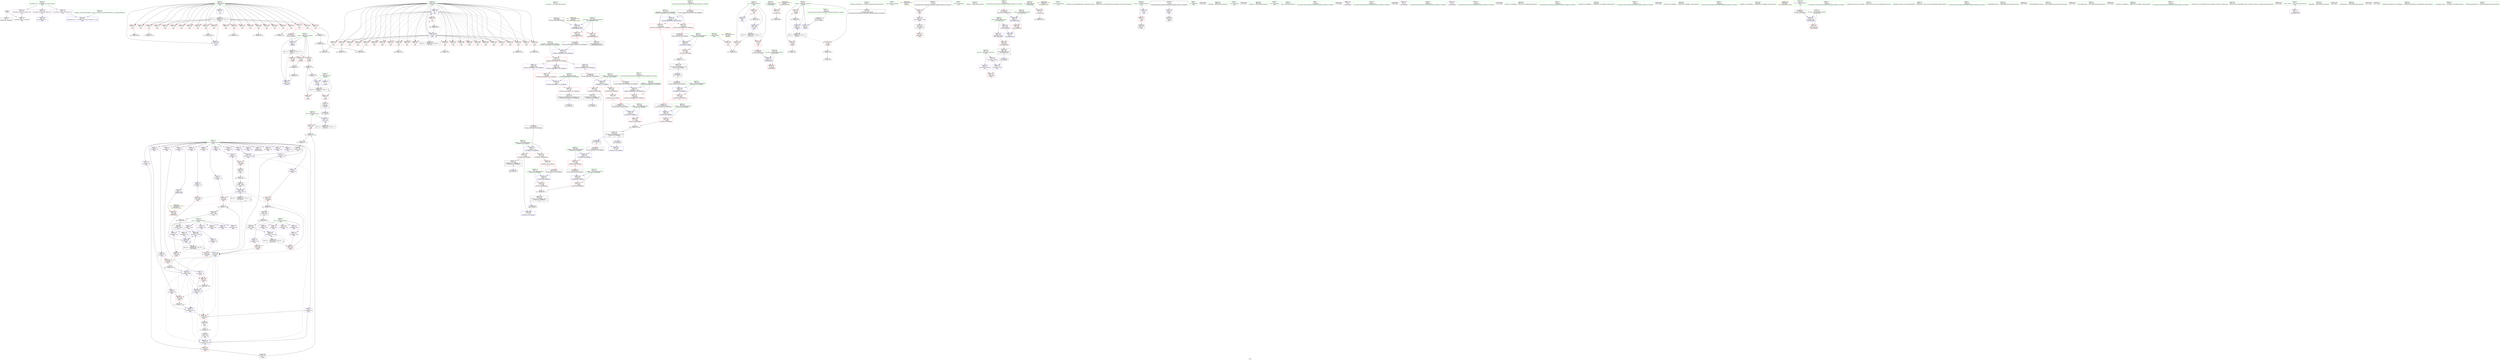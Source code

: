 digraph "SVFG" {
	label="SVFG";

	Node0x5562e9bf6bc0 [shape=record,color=grey,label="{NodeID: 0\nNullPtr}"];
	Node0x5562e9bf6bc0 -> Node0x5562e9c063f0[style=solid];
	Node0x5562e9bf6bc0 -> Node0x5562e9c12d90[style=solid];
	Node0x5562e9c1f510 [shape=record,color=grey,label="{NodeID: 443\n174 = cmp(173, 84, )\n}"];
	Node0x5562e9c13510 [shape=record,color=blue,label="{NodeID: 277\n101\<--65\ni\<--\nmain\n}"];
	Node0x5562e9c13510 -> Node0x5562e9c335f0[style=dashed];
	Node0x5562e9c07280 [shape=record,color=red,label="{NodeID: 194\n230\<--103\n\<--odw\nmain\n}"];
	Node0x5562e9c07280 -> Node0x5562e9c1ec10[style=solid];
	Node0x5562e9c03ab0 [shape=record,color=purple,label="{NodeID: 111\n186\<--8\narrayidx20\<--dp\nmain\n}"];
	Node0x5562e9c03ab0 -> Node0x5562e9c08d50[style=solid];
	Node0x5562e9c03ab0 -> Node0x5562e9c13850[style=solid];
	Node0x5562e9c024a0 [shape=record,color=green,label="{NodeID: 28\n39\<--40\n__cxa_atexit\<--__cxa_atexit_field_insensitive\n}"];
	Node0x5562e9c4dae0 [shape=record,color=black,label="{NodeID: 554\n496 = PHI(441, 462, )\n1st arg _ZStanSt13_Ios_FmtflagsS_ }"];
	Node0x5562e9c4dae0 -> Node0x5562e9c150b0[style=solid];
	Node0x5562e9c14bd0 [shape=record,color=blue,label="{NodeID: 305\n464\<--463\n\<--call\n_ZStaNRSt13_Ios_FmtflagsS_\n}"];
	Node0x5562e9c08940 [shape=record,color=red,label="{NodeID: 222\n328\<--109\n\<--i82\nmain\n}"];
	Node0x5562e9c08940 -> Node0x5562e9c1d590[style=solid];
	Node0x5562e9c0a400 [shape=record,color=purple,label="{NodeID: 139\n181\<--12\narrayidx18\<--dp3\nmain\n}"];
	Node0x5562e9c0a400 -> Node0x5562e9c08c80[style=solid];
	Node0x5562e9c04df0 [shape=record,color=green,label="{NodeID: 56\n379\<--380\ncas.addr\<--cas.addr_field_insensitive\n_ZN3Sol3runEx\n}"];
	Node0x5562e9c04df0 -> Node0x5562e9c11910[style=solid];
	Node0x5562e9c04df0 -> Node0x5562e9c14620[style=solid];
	Node0x5562e9c1cc90 [shape=record,color=grey,label="{NodeID: 416\n401 = Binary(400, 65, )\n}"];
	Node0x5562e9c11ec0 [shape=record,color=red,label="{NodeID: 250\n441\<--421\n\<--__mask.addr\n_ZNSt8ios_base4setfESt13_Ios_FmtflagsS0_\n|{<s0>21}}"];
	Node0x5562e9c11ec0:s0 -> Node0x5562e9c4dae0[style=solid,color=red];
	Node0x5562e9c0bb20 [shape=record,color=red,label="{NodeID: 167\n82\<--58\n\<--w.addr\n_Z3potxx\n}"];
	Node0x5562e9c0bb20 -> Node0x5562e9c1e610[style=solid];
	Node0x5562e9c066f0 [shape=record,color=black,label="{NodeID: 84\n37\<--38\n\<--_ZNSt8ios_base4InitD1Ev\nCan only get source location for instruction, argument, global var or function.}"];
	Node0x5562e9bf6c50 [shape=record,color=green,label="{NodeID: 1\n7\<--1\n__dso_handle\<--dummyObj\nGlob }"];
	Node0x5562e9c1f690 [shape=record,color=grey,label="{NodeID: 444\n147 = cmp(146, 148, )\n}"];
	Node0x5562e9c135e0 [shape=record,color=blue,label="{NodeID: 278\n103\<--151\nodw\<--call6\nmain\n}"];
	Node0x5562e9c135e0 -> Node0x5562e9c07280[style=dashed];
	Node0x5562e9c135e0 -> Node0x5562e9c33af0[style=dashed];
	Node0x5562e9c07350 [shape=record,color=red,label="{NodeID: 195\n156\<--105\n\<--j\nmain\n}"];
	Node0x5562e9c07350 -> Node0x5562e9c1f810[style=solid];
	Node0x5562e9c03b80 [shape=record,color=purple,label="{NodeID: 112\n195\<--8\narrayidx23\<--dp\nmain\n}"];
	Node0x5562e9c025a0 [shape=record,color=green,label="{NodeID: 29\n38\<--44\n_ZNSt8ios_base4InitD1Ev\<--_ZNSt8ios_base4InitD1Ev_field_insensitive\n}"];
	Node0x5562e9c025a0 -> Node0x5562e9c066f0[style=solid];
	Node0x5562e9c4dc60 [shape=record,color=black,label="{NodeID: 555\n54 = PHI(150, )\n0th arg _Z3potxx }"];
	Node0x5562e9c4dc60 -> Node0x5562e9c12e90[style=solid];
	Node0x5562e9c14ca0 [shape=record,color=blue,label="{NodeID: 306\n469\<--468\n__a.addr\<--__a\n_ZStcoSt13_Ios_Fmtflags\n}"];
	Node0x5562e9c14ca0 -> Node0x5562e9c12470[style=dashed];
	Node0x5562e9c08a10 [shape=record,color=red,label="{NodeID: 223\n122\<--121\nvbase.offset\<--\nmain\n}"];
	Node0x5562e9c0a4d0 [shape=record,color=purple,label="{NodeID: 140\n278\<--12\narrayidx63\<--dp3\nmain\n}"];
	Node0x5562e9c04ec0 [shape=record,color=green,label="{NodeID: 57\n381\<--382\nn\<--n_field_insensitive\n_ZN3Sol3runEx\n}"];
	Node0x5562e9c04ec0 -> Node0x5562e9c119e0[style=solid];
	Node0x5562e9c1ce10 [shape=record,color=grey,label="{NodeID: 417\n254 = Binary(253, 65, )\n}"];
	Node0x5562e9c11f90 [shape=record,color=red,label="{NodeID: 251\n449\<--423\n\<--__old\n_ZNSt8ios_base4setfESt13_Ios_FmtflagsS0_\n}"];
	Node0x5562e9c11f90 -> Node0x5562e9c042b0[style=solid];
	Node0x5562e9c0bbf0 [shape=record,color=red,label="{NodeID: 168\n75\<--60\n\<--r\n_Z3potxx\n}"];
	Node0x5562e9c0bbf0 -> Node0x5562e9c1ed90[style=solid];
	Node0x5562e9c067f0 [shape=record,color=black,label="{NodeID: 85\n53\<--92\n_Z3potxx_ret\<--\n_Z3potxx\n|{<s0>8}}"];
	Node0x5562e9c067f0:s0 -> Node0x5562e9c4f120[style=solid,color=blue];
	Node0x5562e9bf6ce0 [shape=record,color=green,label="{NodeID: 2\n14\<--1\n_ZSt3cin\<--dummyObj\nGlob }"];
	Node0x5562e9c1f810 [shape=record,color=grey,label="{NodeID: 445\n160 = cmp(156, 159, )\n}"];
	Node0x5562e9c136b0 [shape=record,color=blue,label="{NodeID: 279\n105\<--69\nj\<--\nmain\n}"];
	Node0x5562e9c136b0 -> Node0x5562e9c07350[style=dashed];
	Node0x5562e9c136b0 -> Node0x5562e9c07420[style=dashed];
	Node0x5562e9c136b0 -> Node0x5562e9c074f0[style=dashed];
	Node0x5562e9c136b0 -> Node0x5562e9c075c0[style=dashed];
	Node0x5562e9c136b0 -> Node0x5562e9c07690[style=dashed];
	Node0x5562e9c136b0 -> Node0x5562e9c07760[style=dashed];
	Node0x5562e9c136b0 -> Node0x5562e9c07830[style=dashed];
	Node0x5562e9c136b0 -> Node0x5562e9c07900[style=dashed];
	Node0x5562e9c136b0 -> Node0x5562e9c079d0[style=dashed];
	Node0x5562e9c136b0 -> Node0x5562e9c07aa0[style=dashed];
	Node0x5562e9c136b0 -> Node0x5562e9c07b70[style=dashed];
	Node0x5562e9c136b0 -> Node0x5562e9c07c40[style=dashed];
	Node0x5562e9c136b0 -> Node0x5562e9c07d10[style=dashed];
	Node0x5562e9c136b0 -> Node0x5562e9c07de0[style=dashed];
	Node0x5562e9c136b0 -> Node0x5562e9c07eb0[style=dashed];
	Node0x5562e9c136b0 -> Node0x5562e9c07f80[style=dashed];
	Node0x5562e9c136b0 -> Node0x5562e9c08050[style=dashed];
	Node0x5562e9c136b0 -> Node0x5562e9c08120[style=dashed];
	Node0x5562e9c136b0 -> Node0x5562e9c081f0[style=dashed];
	Node0x5562e9c136b0 -> Node0x5562e9c082c0[style=dashed];
	Node0x5562e9c136b0 -> Node0x5562e9c08390[style=dashed];
	Node0x5562e9c136b0 -> Node0x5562e9c08460[style=dashed];
	Node0x5562e9c136b0 -> Node0x5562e9c08530[style=dashed];
	Node0x5562e9c136b0 -> Node0x5562e9c08600[style=dashed];
	Node0x5562e9c136b0 -> Node0x5562e9c13fa0[style=dashed];
	Node0x5562e9c136b0 -> Node0x5562e9c33ff0[style=dashed];
	Node0x5562e9c07420 [shape=record,color=red,label="{NodeID: 196\n165\<--105\n\<--j\nmain\n}"];
	Node0x5562e9c03c50 [shape=record,color=purple,label="{NodeID: 113\n197\<--8\narrayidx24\<--dp\nmain\n}"];
	Node0x5562e9c03c50 -> Node0x5562e9c08e20[style=solid];
	Node0x5562e9c03c50 -> Node0x5562e9c13920[style=solid];
	Node0x5562e9c026a0 [shape=record,color=green,label="{NodeID: 30\n51\<--52\n_Z3potxx\<--_Z3potxx_field_insensitive\n}"];
	Node0x5562e9c4dd70 [shape=record,color=black,label="{NodeID: 556\n55 = PHI(152, )\n1st arg _Z3potxx }"];
	Node0x5562e9c4dd70 -> Node0x5562e9c12f60[style=solid];
	Node0x5562e9c14d70 [shape=record,color=blue,label="{NodeID: 307\n479\<--477\n__a.addr\<--__a\n_ZStoRRSt13_Ios_FmtflagsS_\n}"];
	Node0x5562e9c14d70 -> Node0x5562e9c12540[style=dashed];
	Node0x5562e9c14d70 -> Node0x5562e9c12610[style=dashed];
	Node0x5562e9c08ae0 [shape=record,color=red,label="{NodeID: 224\n140\<--139\n\<--coerce.dive4\nmain\n}"];
	Node0x5562e9c0a5a0 [shape=record,color=purple,label="{NodeID: 141\n281\<--12\narrayidx65\<--dp3\nmain\n}"];
	Node0x5562e9c0a5a0 -> Node0x5562e9c11360[style=solid];
	Node0x5562e9c04f90 [shape=record,color=green,label="{NodeID: 58\n383\<--384\nk\<--k_field_insensitive\n_ZN3Sol3runEx\n}"];
	Node0x5562e9c04f90 -> Node0x5562e9c11ab0[style=solid];
	Node0x5562e9c1cf90 [shape=record,color=grey,label="{NodeID: 418\n283 = Binary(275, 282, )\n}"];
	Node0x5562e9c1cf90 -> Node0x5562e9c03ea0[style=solid];
	Node0x5562e9c12060 [shape=record,color=red,label="{NodeID: 252\n430\<--429\n\<--_M_flags\n_ZNSt8ios_base4setfESt13_Ios_FmtflagsS0_\n}"];
	Node0x5562e9c12060 -> Node0x5562e9c14960[style=solid];
	Node0x5562e9c0bcc0 [shape=record,color=red,label="{NodeID: 169\n92\<--60\n\<--r\n_Z3potxx\n}"];
	Node0x5562e9c0bcc0 -> Node0x5562e9c067f0[style=solid];
	Node0x5562e9c068c0 [shape=record,color=black,label="{NodeID: 86\n121\<--120\n\<--vbase.offset.ptr\nmain\n}"];
	Node0x5562e9c068c0 -> Node0x5562e9c08a10[style=solid];
	Node0x5562e9bf62a0 [shape=record,color=green,label="{NodeID: 3\n17\<--1\n_ZSt4cout\<--dummyObj\nGlob }"];
	Node0x5562e9c1f990 [shape=record,color=grey,label="{NodeID: 446\n321 = cmp(319, 320, )\n}"];
	Node0x5562e9c13780 [shape=record,color=blue,label="{NodeID: 280\n171\<--167\narrayidx13\<--\nmain\n}"];
	Node0x5562e9c13780 -> Node0x5562e9c08d50[style=dashed];
	Node0x5562e9c13780 -> Node0x5562e9c08e20[style=dashed];
	Node0x5562e9c13780 -> Node0x5562e9c08ef0[style=dashed];
	Node0x5562e9c13780 -> Node0x5562e9c08fc0[style=dashed];
	Node0x5562e9c13780 -> Node0x5562e9c13850[style=dashed];
	Node0x5562e9c13780 -> Node0x5562e9c13920[style=dashed];
	Node0x5562e9c13780 -> Node0x5562e9c139f0[style=dashed];
	Node0x5562e9c13780 -> Node0x5562e9c13ac0[style=dashed];
	Node0x5562e9c074f0 [shape=record,color=red,label="{NodeID: 197\n170\<--105\n\<--j\nmain\n}"];
	Node0x5562e9c03d20 [shape=record,color=purple,label="{NodeID: 114\n208\<--8\narrayidx28\<--dp\nmain\n}"];
	Node0x5562e9c027a0 [shape=record,color=green,label="{NodeID: 31\n56\<--57\na.addr\<--a.addr_field_insensitive\n_Z3potxx\n}"];
	Node0x5562e9c027a0 -> Node0x5562e9c0b710[style=solid];
	Node0x5562e9c027a0 -> Node0x5562e9c0b7e0[style=solid];
	Node0x5562e9c027a0 -> Node0x5562e9c0b8b0[style=solid];
	Node0x5562e9c027a0 -> Node0x5562e9c12e90[style=solid];
	Node0x5562e9c027a0 -> Node0x5562e9c132a0[style=solid];
	Node0x5562e9c4de80 [shape=record,color=black,label="{NodeID: 557\n346 = PHI()\n0th arg _ZSt5fixedRSt8ios_base }"];
	Node0x5562e9c4de80 -> Node0x5562e9c142e0[style=solid];
	Node0x5562e9c14e40 [shape=record,color=blue,label="{NodeID: 308\n481\<--478\n__b.addr\<--__b\n_ZStoRRSt13_Ios_FmtflagsS_\n}"];
	Node0x5562e9c14e40 -> Node0x5562e9c126e0[style=dashed];
	Node0x5562e9c08bb0 [shape=record,color=red,label="{NodeID: 225\n167\<--166\n\<--arrayidx11\nmain\n}"];
	Node0x5562e9c08bb0 -> Node0x5562e9c13780[style=solid];
	Node0x5562e9c0a670 [shape=record,color=purple,label="{NodeID: 142\n288\<--12\narrayidx70\<--dp3\nmain\n}"];
	Node0x5562e9c05060 [shape=record,color=green,label="{NodeID: 59\n390\<--391\n_ZStlsISt11char_traitsIcEERSt13basic_ostreamIcT_ES5_PKc\<--_ZStlsISt11char_traitsIcEERSt13basic_ostreamIcT_ES5_PKc_field_insensitive\n}"];
	Node0x5562e9c1d110 [shape=record,color=grey,label="{NodeID: 419\n404 = Binary(403, 65, )\n}"];
	Node0x5562e9c12130 [shape=record,color=red,label="{NodeID: 253\n460\<--454\n\<--__a.addr\n_ZStaNRSt13_Ios_FmtflagsS_\n}"];
	Node0x5562e9c12130 -> Node0x5562e9c123a0[style=solid];
	Node0x5562e9c0bd90 [shape=record,color=red,label="{NodeID: 170\n332\<--97\n\<--retval\nmain\n}"];
	Node0x5562e9c0bd90 -> Node0x5562e9c04040[style=solid];
	Node0x5562e9c06990 [shape=record,color=black,label="{NodeID: 87\n124\<--123\n\<--add.ptr\nmain\n}"];
	Node0x5562e9bf6330 [shape=record,color=green,label="{NodeID: 4\n18\<--1\n.str\<--dummyObj\nGlob }"];
	Node0x5562e9c1fb10 [shape=record,color=grey,label="{NodeID: 447\n192 = cmp(191, 69, )\n}"];
	Node0x5562e9c13850 [shape=record,color=blue,label="{NodeID: 281\n186\<--188\narrayidx20\<--add21\nmain\n}"];
	Node0x5562e9c13850 -> Node0x5562e9c08e20[style=dashed];
	Node0x5562e9c13850 -> Node0x5562e9c08ef0[style=dashed];
	Node0x5562e9c13850 -> Node0x5562e9c08fc0[style=dashed];
	Node0x5562e9c13850 -> Node0x5562e9c13920[style=dashed];
	Node0x5562e9c13850 -> Node0x5562e9c139f0[style=dashed];
	Node0x5562e9c13850 -> Node0x5562e9c13ac0[style=dashed];
	Node0x5562e9c075c0 [shape=record,color=red,label="{NodeID: 198\n173\<--105\n\<--j\nmain\n}"];
	Node0x5562e9c075c0 -> Node0x5562e9c1f510[style=solid];
	Node0x5562e9c09100 [shape=record,color=purple,label="{NodeID: 115\n210\<--8\narrayidx29\<--dp\nmain\n}"];
	Node0x5562e9c09100 -> Node0x5562e9c08ef0[style=solid];
	Node0x5562e9c09100 -> Node0x5562e9c139f0[style=solid];
	Node0x5562e9c02870 [shape=record,color=green,label="{NodeID: 32\n58\<--59\nw.addr\<--w.addr_field_insensitive\n_Z3potxx\n}"];
	Node0x5562e9c02870 -> Node0x5562e9c0b980[style=solid];
	Node0x5562e9c02870 -> Node0x5562e9c0ba50[style=solid];
	Node0x5562e9c02870 -> Node0x5562e9c0bb20[style=solid];
	Node0x5562e9c02870 -> Node0x5562e9c12f60[style=solid];
	Node0x5562e9c02870 -> Node0x5562e9c131d0[style=solid];
	Node0x5562e9c4e8e0 [shape=record,color=black,label="{NodeID: 558\n125 = PHI()\n}"];
	Node0x5562e9c14f10 [shape=record,color=blue,label="{NodeID: 309\n491\<--488\n\<--call\n_ZStoRRSt13_Ios_FmtflagsS_\n}"];
	Node0x5562e9c08c80 [shape=record,color=red,label="{NodeID: 226\n182\<--181\n\<--arrayidx18\nmain\n}"];
	Node0x5562e9c08c80 -> Node0x5562e9c1e190[style=solid];
	Node0x5562e9c0a740 [shape=record,color=purple,label="{NodeID: 143\n290\<--12\narrayidx71\<--dp3\nmain\n}"];
	Node0x5562e9c0a740 -> Node0x5562e9c13e00[style=solid];
	Node0x5562e9c05160 [shape=record,color=green,label="{NodeID: 60\n394\<--395\n_ZNSolsEx\<--_ZNSolsEx_field_insensitive\n}"];
	Node0x5562e9c1d290 [shape=record,color=grey,label="{NodeID: 420\n518 = Binary(516, 517, )\n}"];
	Node0x5562e9c1d290 -> Node0x5562e9c036a0[style=solid];
	Node0x5562e9c12200 [shape=record,color=red,label="{NodeID: 254\n464\<--454\n\<--__a.addr\n_ZStaNRSt13_Ios_FmtflagsS_\n}"];
	Node0x5562e9c12200 -> Node0x5562e9c04380[style=solid];
	Node0x5562e9c12200 -> Node0x5562e9c14bd0[style=solid];
	Node0x5562e9c0be60 [shape=record,color=red,label="{NodeID: 171\n146\<--101\n\<--i\nmain\n}"];
	Node0x5562e9c0be60 -> Node0x5562e9c1f690[style=solid];
	Node0x5562e9c06a60 [shape=record,color=black,label="{NodeID: 88\n220\<--219\nconv\<--\nmain\n}"];
	Node0x5562e9c06a60 -> Node0x5562e9c1dd10[style=solid];
	Node0x5562e9bf65e0 [shape=record,color=green,label="{NodeID: 5\n20\<--1\n.str.1\<--dummyObj\nGlob }"];
	Node0x5562e9c1fc90 [shape=record,color=grey,label="{NodeID: 448\n205 = cmp(203, 204, )\n}"];
	Node0x5562e9c13920 [shape=record,color=blue,label="{NodeID: 282\n197\<--199\narrayidx24\<--inc\nmain\n}"];
	Node0x5562e9c13920 -> Node0x5562e9c08ef0[style=dashed];
	Node0x5562e9c13920 -> Node0x5562e9c08fc0[style=dashed];
	Node0x5562e9c13920 -> Node0x5562e9c139f0[style=dashed];
	Node0x5562e9c13920 -> Node0x5562e9c13ac0[style=dashed];
	Node0x5562e9c07690 [shape=record,color=red,label="{NodeID: 199\n179\<--105\n\<--j\nmain\n}"];
	Node0x5562e9c07690 -> Node0x5562e9c1cb10[style=solid];
	Node0x5562e9c09190 [shape=record,color=purple,label="{NodeID: 116\n216\<--8\narrayidx32\<--dp\nmain\n}"];
	Node0x5562e9c02940 [shape=record,color=green,label="{NodeID: 33\n60\<--61\nr\<--r_field_insensitive\n_Z3potxx\n}"];
	Node0x5562e9c02940 -> Node0x5562e9c0bbf0[style=solid];
	Node0x5562e9c02940 -> Node0x5562e9c0bcc0[style=solid];
	Node0x5562e9c02940 -> Node0x5562e9c13030[style=solid];
	Node0x5562e9c02940 -> Node0x5562e9c13100[style=solid];
	Node0x5562e9c4e9e0 [shape=record,color=black,label="{NodeID: 559\n36 = PHI()\n}"];
	Node0x5562e9c14fe0 [shape=record,color=blue,label="{NodeID: 310\n497\<--495\n__a.addr\<--__a\n_ZStanSt13_Ios_FmtflagsS_\n}"];
	Node0x5562e9c14fe0 -> Node0x5562e9c12880[style=dashed];
	Node0x5562e9c08d50 [shape=record,color=red,label="{NodeID: 227\n187\<--186\n\<--arrayidx20\nmain\n}"];
	Node0x5562e9c08d50 -> Node0x5562e9c1e190[style=solid];
	Node0x5562e9c0a810 [shape=record,color=purple,label="{NodeID: 144\n299\<--12\narrayidx74\<--dp3\nmain\n}"];
	Node0x5562e9c05260 [shape=record,color=green,label="{NodeID: 61\n408\<--409\n_ZNSolsEi\<--_ZNSolsEi_field_insensitive\n}"];
	Node0x5562e9c1d410 [shape=record,color=grey,label="{NodeID: 421\n280 = Binary(279, 65, )\n}"];
	Node0x5562e9c122d0 [shape=record,color=red,label="{NodeID: 255\n462\<--456\n\<--__b.addr\n_ZStaNRSt13_Ios_FmtflagsS_\n|{<s0>23}}"];
	Node0x5562e9c122d0:s0 -> Node0x5562e9c4dae0[style=solid,color=red];
	Node0x5562e9c0bf30 [shape=record,color=red,label="{NodeID: 172\n150\<--101\n\<--i\nmain\n|{<s0>8}}"];
	Node0x5562e9c0bf30:s0 -> Node0x5562e9c4dc60[style=solid,color=red];
	Node0x5562e9c06b30 [shape=record,color=black,label="{NodeID: 89\n222\<--221\nconv34\<--rem\nmain\n}"];
	Node0x5562e9c06b30 -> Node0x5562e9c13ac0[style=solid];
	Node0x5562e9bf6670 [shape=record,color=green,label="{NodeID: 6\n22\<--1\n.str.2\<--dummyObj\nGlob }"];
	Node0x5562e9c1fe10 [shape=record,color=grey,label="{NodeID: 449\n73 = cmp(72, 69, )\n}"];
	Node0x5562e9c139f0 [shape=record,color=blue,label="{NodeID: 283\n210\<--212\narrayidx29\<--inc30\nmain\n}"];
	Node0x5562e9c139f0 -> Node0x5562e9c08fc0[style=dashed];
	Node0x5562e9c139f0 -> Node0x5562e9c13ac0[style=dashed];
	Node0x5562e9c07760 [shape=record,color=red,label="{NodeID: 200\n185\<--105\n\<--j\nmain\n}"];
	Node0x5562e9c09220 [shape=record,color=purple,label="{NodeID: 117\n218\<--8\narrayidx33\<--dp\nmain\n}"];
	Node0x5562e9c09220 -> Node0x5562e9c08fc0[style=solid];
	Node0x5562e9c09220 -> Node0x5562e9c13ac0[style=solid];
	Node0x5562e9c02a10 [shape=record,color=green,label="{NodeID: 34\n94\<--95\nmain\<--main_field_insensitive\n}"];
	Node0x5562e9c4eae0 [shape=record,color=black,label="{NodeID: 560\n351 = PHI(413, )\n}"];
	Node0x5562e9c150b0 [shape=record,color=blue,label="{NodeID: 311\n499\<--496\n__b.addr\<--__b\n_ZStanSt13_Ios_FmtflagsS_\n}"];
	Node0x5562e9c150b0 -> Node0x5562e9c12950[style=dashed];
	Node0x5562e9c08e20 [shape=record,color=red,label="{NodeID: 228\n198\<--197\n\<--arrayidx24\nmain\n}"];
	Node0x5562e9c08e20 -> Node0x5562e9c1e910[style=solid];
	Node0x5562e9c0a8e0 [shape=record,color=purple,label="{NodeID: 145\n301\<--12\narrayidx75\<--dp3\nmain\n}"];
	Node0x5562e9c0a8e0 -> Node0x5562e9c13ed0[style=solid];
	Node0x5562e9c05360 [shape=record,color=green,label="{NodeID: 62\n417\<--418\nthis.addr\<--this.addr_field_insensitive\n_ZNSt8ios_base4setfESt13_Ios_FmtflagsS0_\n}"];
	Node0x5562e9c05360 -> Node0x5562e9c11c50[style=solid];
	Node0x5562e9c05360 -> Node0x5562e9c146f0[style=solid];
	Node0x5562e9c30ef0 [shape=record,color=yellow,style=double,label="{NodeID: 505\n30V_1 = ENCHI(MR_30V_0)\npts\{348 \}\nFun[_ZSt5fixedRSt8ios_base]}"];
	Node0x5562e9c30ef0 -> Node0x5562e9c142e0[style=dashed];
	Node0x5562e9c1d590 [shape=record,color=grey,label="{NodeID: 422\n329 = Binary(328, 65, )\n}"];
	Node0x5562e9c1d590 -> Node0x5562e9c14210[style=solid];
	Node0x5562e9c123a0 [shape=record,color=red,label="{NodeID: 256\n461\<--460\n\<--\n_ZStaNRSt13_Ios_FmtflagsS_\n|{<s0>23}}"];
	Node0x5562e9c123a0:s0 -> Node0x5562e9c4d8d0[style=solid,color=red];
	Node0x5562e9c0c000 [shape=record,color=red,label="{NodeID: 173\n157\<--101\n\<--i\nmain\n}"];
	Node0x5562e9c0c000 -> Node0x5562e9c1c6d0[style=solid];
	Node0x5562e9c06c00 [shape=record,color=black,label="{NodeID: 90\n229\<--228\nconv37\<--\nmain\n}"];
	Node0x5562e9c06c00 -> Node0x5562e9c1ec10[style=solid];
	Node0x5562e9bf6730 [shape=record,color=green,label="{NodeID: 7\n25\<--1\n\<--dummyObj\nCan only get source location for instruction, argument, global var or function.}"];
	Node0x5562e9c1ff90 [shape=record,color=grey,label="{NodeID: 450\n68 = cmp(67, 69, )\n}"];
	Node0x5562e9c13ac0 [shape=record,color=blue,label="{NodeID: 284\n218\<--222\narrayidx33\<--conv34\nmain\n}"];
	Node0x5562e9c13ac0 -> Node0x5562e9c10f90[style=dashed];
	Node0x5562e9c13ac0 -> Node0x5562e9c13b90[style=dashed];
	Node0x5562e9c07830 [shape=record,color=red,label="{NodeID: 201\n191\<--105\n\<--j\nmain\n}"];
	Node0x5562e9c07830 -> Node0x5562e9c1fb10[style=solid];
	Node0x5562e9c092f0 [shape=record,color=purple,label="{NodeID: 118\n225\<--8\narrayidx35\<--dp\nmain\n}"];
	Node0x5562e9c02b10 [shape=record,color=green,label="{NodeID: 35\n97\<--98\nretval\<--retval_field_insensitive\nmain\n}"];
	Node0x5562e9c02b10 -> Node0x5562e9c0bd90[style=solid];
	Node0x5562e9c02b10 -> Node0x5562e9c13370[style=solid];
	Node0x5562e9c4ec80 [shape=record,color=black,label="{NodeID: 561\n115 = PHI()\n}"];
	Node0x5562e9c15180 [shape=record,color=blue,label="{NodeID: 312\n510\<--508\n__a.addr\<--__a\n_ZStorSt13_Ios_FmtflagsS_\n}"];
	Node0x5562e9c15180 -> Node0x5562e9c12a20[style=dashed];
	Node0x5562e9c08ef0 [shape=record,color=red,label="{NodeID: 229\n211\<--210\n\<--arrayidx29\nmain\n}"];
	Node0x5562e9c08ef0 -> Node0x5562e9c1f210[style=solid];
	Node0x5562e9c0a9b0 [shape=record,color=purple,label="{NodeID: 146\n388\<--18\n\<--.str\n_ZN3Sol3runEx\n}"];
	Node0x5562e9c05430 [shape=record,color=green,label="{NodeID: 63\n419\<--420\n__fmtfl.addr\<--__fmtfl.addr_field_insensitive\n_ZNSt8ios_base4setfESt13_Ios_FmtflagsS0_\n}"];
	Node0x5562e9c05430 -> Node0x5562e9c11d20[style=solid];
	Node0x5562e9c05430 -> Node0x5562e9c147c0[style=solid];
	Node0x5562e9c1d710 [shape=record,color=grey,label="{NodeID: 423\n177 = Binary(176, 84, )\n}"];
	Node0x5562e9c12470 [shape=record,color=red,label="{NodeID: 257\n472\<--469\n\<--__a.addr\n_ZStcoSt13_Ios_Fmtflags\n}"];
	Node0x5562e9c12470 -> Node0x5562e9c1e490[style=solid];
	Node0x5562e9c0c0d0 [shape=record,color=red,label="{NodeID: 174\n162\<--101\n\<--i\nmain\n}"];
	Node0x5562e9c0c0d0 -> Node0x5562e9c1da10[style=solid];
	Node0x5562e9c06cd0 [shape=record,color=black,label="{NodeID: 91\n233\<--232\nconv39\<--rem38\nmain\n}"];
	Node0x5562e9c06cd0 -> Node0x5562e9c13b90[style=solid];
	Node0x5562e9c01150 [shape=record,color=green,label="{NodeID: 8\n65\<--1\n\<--dummyObj\nCan only get source location for instruction, argument, global var or function.}"];
	Node0x5562e9c20110 [shape=record,color=grey,label="{NodeID: 451\n269 = cmp(268, 69, )\n}"];
	Node0x5562e9c13b90 [shape=record,color=blue,label="{NodeID: 285\n237\<--233\narrayidx41\<--conv39\nmain\n}"];
	Node0x5562e9c13b90 -> Node0x5562e9c11020[style=dashed];
	Node0x5562e9c13b90 -> Node0x5562e9c13c60[style=dashed];
	Node0x5562e9c07900 [shape=record,color=red,label="{NodeID: 202\n196\<--105\n\<--j\nmain\n}"];
	Node0x5562e9c093c0 [shape=record,color=purple,label="{NodeID: 119\n227\<--8\narrayidx36\<--dp\nmain\n}"];
	Node0x5562e9c093c0 -> Node0x5562e9c10f90[style=solid];
	Node0x5562e9c02be0 [shape=record,color=green,label="{NodeID: 36\n99\<--100\nagg.tmp\<--agg.tmp_field_insensitive\nmain\n}"];
	Node0x5562e9c02be0 -> Node0x5562e9c0aef0[style=solid];
	Node0x5562e9c02be0 -> Node0x5562e9c0afc0[style=solid];
	Node0x5562e9c4ed50 [shape=record,color=black,label="{NodeID: 562\n128 = PHI()\n}"];
	Node0x5562e9c15250 [shape=record,color=blue,label="{NodeID: 313\n512\<--509\n__b.addr\<--__b\n_ZStorSt13_Ios_FmtflagsS_\n}"];
	Node0x5562e9c15250 -> Node0x5562e9c12af0[style=dashed];
	Node0x5562e9c08fc0 [shape=record,color=red,label="{NodeID: 230\n219\<--218\n\<--arrayidx33\nmain\n}"];
	Node0x5562e9c08fc0 -> Node0x5562e9c06a60[style=solid];
	Node0x5562e9c0aa80 [shape=record,color=purple,label="{NodeID: 147\n396\<--20\n\<--.str.1\n_ZN3Sol3runEx\n}"];
	Node0x5562e9c05500 [shape=record,color=green,label="{NodeID: 64\n421\<--422\n__mask.addr\<--__mask.addr_field_insensitive\n_ZNSt8ios_base4setfESt13_Ios_FmtflagsS0_\n}"];
	Node0x5562e9c05500 -> Node0x5562e9c11df0[style=solid];
	Node0x5562e9c05500 -> Node0x5562e9c11ec0[style=solid];
	Node0x5562e9c05500 -> Node0x5562e9c14890[style=solid];
	Node0x5562e9c1d890 [shape=record,color=grey,label="{NodeID: 424\n285 = Binary(284, 79, )\n}"];
	Node0x5562e9c1d890 -> Node0x5562e9c03f70[style=solid];
	Node0x5562e9c12540 [shape=record,color=red,label="{NodeID: 258\n485\<--479\n\<--__a.addr\n_ZStoRRSt13_Ios_FmtflagsS_\n}"];
	Node0x5562e9c12540 -> Node0x5562e9c127b0[style=solid];
	Node0x5562e9c0c1a0 [shape=record,color=red,label="{NodeID: 175\n168\<--101\n\<--i\nmain\n}"];
	Node0x5562e9c06da0 [shape=record,color=black,label="{NodeID: 92\n244\<--243\nconv44\<--\nmain\n}"];
	Node0x5562e9c06da0 -> Node0x5562e9c1c990[style=solid];
	Node0x5562e9c011e0 [shape=record,color=green,label="{NodeID: 9\n69\<--1\n\<--dummyObj\nCan only get source location for instruction, argument, global var or function.}"];
	Node0x5562e9c13c60 [shape=record,color=blue,label="{NodeID: 286\n242\<--246\narrayidx43\<--conv46\nmain\n}"];
	Node0x5562e9c13c60 -> Node0x5562e9c110f0[style=dashed];
	Node0x5562e9c13c60 -> Node0x5562e9c11290[style=dashed];
	Node0x5562e9c13c60 -> Node0x5562e9c11430[style=dashed];
	Node0x5562e9c13c60 -> Node0x5562e9c13780[style=dashed];
	Node0x5562e9c13c60 -> Node0x5562e9c344f0[style=dashed];
	Node0x5562e9c079d0 [shape=record,color=red,label="{NodeID: 203\n203\<--105\n\<--j\nmain\n}"];
	Node0x5562e9c079d0 -> Node0x5562e9c1fc90[style=solid];
	Node0x5562e9c09490 [shape=record,color=purple,label="{NodeID: 120\n235\<--8\narrayidx40\<--dp\nmain\n}"];
	Node0x5562e9c02cb0 [shape=record,color=green,label="{NodeID: 37\n101\<--102\ni\<--i_field_insensitive\nmain\n}"];
	Node0x5562e9c02cb0 -> Node0x5562e9c0be60[style=solid];
	Node0x5562e9c02cb0 -> Node0x5562e9c0bf30[style=solid];
	Node0x5562e9c02cb0 -> Node0x5562e9c0c000[style=solid];
	Node0x5562e9c02cb0 -> Node0x5562e9c0c0d0[style=solid];
	Node0x5562e9c02cb0 -> Node0x5562e9c0c1a0[style=solid];
	Node0x5562e9c02cb0 -> Node0x5562e9c0c270[style=solid];
	Node0x5562e9c02cb0 -> Node0x5562e9c0c340[style=solid];
	Node0x5562e9c02cb0 -> Node0x5562e9c0c410[style=solid];
	Node0x5562e9c02cb0 -> Node0x5562e9c0c4e0[style=solid];
	Node0x5562e9c02cb0 -> Node0x5562e9c0c5b0[style=solid];
	Node0x5562e9c02cb0 -> Node0x5562e9c0c680[style=solid];
	Node0x5562e9c02cb0 -> Node0x5562e9c0c750[style=solid];
	Node0x5562e9c02cb0 -> Node0x5562e9c0c820[style=solid];
	Node0x5562e9c02cb0 -> Node0x5562e9c0c8f0[style=solid];
	Node0x5562e9c02cb0 -> Node0x5562e9c0c9c0[style=solid];
	Node0x5562e9c02cb0 -> Node0x5562e9c0ca90[style=solid];
	Node0x5562e9c02cb0 -> Node0x5562e9c0cb60[style=solid];
	Node0x5562e9c02cb0 -> Node0x5562e9c0cc30[style=solid];
	Node0x5562e9c02cb0 -> Node0x5562e9c0cd00[style=solid];
	Node0x5562e9c02cb0 -> Node0x5562e9c0cdd0[style=solid];
	Node0x5562e9c02cb0 -> Node0x5562e9c0cea0[style=solid];
	Node0x5562e9c02cb0 -> Node0x5562e9c070e0[style=solid];
	Node0x5562e9c02cb0 -> Node0x5562e9c071b0[style=solid];
	Node0x5562e9c02cb0 -> Node0x5562e9c13510[style=solid];
	Node0x5562e9c02cb0 -> Node0x5562e9c14070[style=solid];
	Node0x5562e9c4ee80 [shape=record,color=black,label="{NodeID: 563\n133 = PHI(358, )\n}"];
	Node0x5562e9c4ee80 -> Node0x5562e9c13440[style=solid];
	Node0x5562e9c10f90 [shape=record,color=red,label="{NodeID: 231\n228\<--227\n\<--arrayidx36\nmain\n}"];
	Node0x5562e9c10f90 -> Node0x5562e9c06c00[style=solid];
	Node0x5562e9c0ab50 [shape=record,color=purple,label="{NodeID: 148\n410\<--22\n\<--.str.2\n_ZN3Sol3runEx\n}"];
	Node0x5562e9c055d0 [shape=record,color=green,label="{NodeID: 65\n423\<--424\n__old\<--__old_field_insensitive\n_ZNSt8ios_base4setfESt13_Ios_FmtflagsS0_\n}"];
	Node0x5562e9c055d0 -> Node0x5562e9c11f90[style=solid];
	Node0x5562e9c055d0 -> Node0x5562e9c14960[style=solid];
	Node0x5562e9c1da10 [shape=record,color=grey,label="{NodeID: 425\n163 = Binary(162, 84, )\n}"];
	Node0x5562e9c12610 [shape=record,color=red,label="{NodeID: 259\n491\<--479\n\<--__a.addr\n_ZStoRRSt13_Ios_FmtflagsS_\n}"];
	Node0x5562e9c12610 -> Node0x5562e9c04520[style=solid];
	Node0x5562e9c12610 -> Node0x5562e9c14f10[style=solid];
	Node0x5562e9c0c270 [shape=record,color=red,label="{NodeID: 176\n176\<--101\n\<--i\nmain\n}"];
	Node0x5562e9c0c270 -> Node0x5562e9c1d710[style=solid];
	Node0x5562e9c06e70 [shape=record,color=black,label="{NodeID: 93\n246\<--245\nconv46\<--rem45\nmain\n}"];
	Node0x5562e9c06e70 -> Node0x5562e9c13c60[style=solid];
	Node0x5562e9c012a0 [shape=record,color=green,label="{NodeID: 10\n79\<--1\n\<--dummyObj\nCan only get source location for instruction, argument, global var or function.}"];
	Node0x5562e9bec8e0 [shape=record,color=black,label="{NodeID: 453\nMR_2V_3 = PHI(MR_2V_4, MR_2V_2, )\npts\{57 \}\n}"];
	Node0x5562e9bec8e0 -> Node0x5562e9c0b710[style=dashed];
	Node0x5562e9bec8e0 -> Node0x5562e9c0b7e0[style=dashed];
	Node0x5562e9bec8e0 -> Node0x5562e9c0b8b0[style=dashed];
	Node0x5562e9bec8e0 -> Node0x5562e9c132a0[style=dashed];
	Node0x5562e9c13d30 [shape=record,color=blue,label="{NodeID: 287\n266\<--262\narrayidx57\<--conv55\nmain\n}"];
	Node0x5562e9c13d30 -> Node0x5562e9c08bb0[style=dashed];
	Node0x5562e9c13d30 -> Node0x5562e9c111c0[style=dashed];
	Node0x5562e9c13d30 -> Node0x5562e9c13d30[style=dashed];
	Node0x5562e9c13d30 -> Node0x5562e9c349f0[style=dashed];
	Node0x5562e9c07aa0 [shape=record,color=red,label="{NodeID: 204\n209\<--105\n\<--j\nmain\n}"];
	Node0x5562e9c09560 [shape=record,color=purple,label="{NodeID: 121\n237\<--8\narrayidx41\<--dp\nmain\n}"];
	Node0x5562e9c09560 -> Node0x5562e9c13b90[style=solid];
	Node0x5562e9c02d80 [shape=record,color=green,label="{NodeID: 38\n103\<--104\nodw\<--odw_field_insensitive\nmain\n}"];
	Node0x5562e9c02d80 -> Node0x5562e9c07280[style=solid];
	Node0x5562e9c02d80 -> Node0x5562e9c135e0[style=solid];
	Node0x5562e9c4f050 [shape=record,color=black,label="{NodeID: 564\n141 = PHI()\n}"];
	Node0x5562e9c11020 [shape=record,color=red,label="{NodeID: 232\n243\<--242\n\<--arrayidx43\nmain\n}"];
	Node0x5562e9c11020 -> Node0x5562e9c06da0[style=solid];
	Node0x5562e9c0ac20 [shape=record,color=purple,label="{NodeID: 149\n533\<--24\nllvm.global_ctors_0\<--llvm.global_ctors\nGlob }"];
	Node0x5562e9c0ac20 -> Node0x5562e9c12bc0[style=solid];
	Node0x5562e9c056a0 [shape=record,color=green,label="{NodeID: 66\n434\<--435\n_ZStcoSt13_Ios_Fmtflags\<--_ZStcoSt13_Ios_Fmtflags_field_insensitive\n}"];
	Node0x5562e9c1db90 [shape=record,color=grey,label="{NodeID: 426\n505 = Binary(503, 504, )\n}"];
	Node0x5562e9c1db90 -> Node0x5562e9c045f0[style=solid];
	Node0x5562e9c126e0 [shape=record,color=red,label="{NodeID: 260\n487\<--481\n\<--__b.addr\n_ZStoRRSt13_Ios_FmtflagsS_\n|{<s0>24}}"];
	Node0x5562e9c126e0:s0 -> Node0x5562e9c4d200[style=solid,color=red];
	Node0x5562e9c0c340 [shape=record,color=red,label="{NodeID: 177\n183\<--101\n\<--i\nmain\n}"];
	Node0x5562e9c06f40 [shape=record,color=black,label="{NodeID: 94\n260\<--259\nconv53\<--add52\nmain\n}"];
	Node0x5562e9c06f40 -> Node0x5562e9c1e010[style=solid];
	Node0x5562e9c013a0 [shape=record,color=green,label="{NodeID: 11\n84\<--1\n\<--dummyObj\nCan only get source location for instruction, argument, global var or function.}"];
	Node0x5562e9c2fff0 [shape=record,color=black,label="{NodeID: 454\nMR_4V_3 = PHI(MR_4V_4, MR_4V_2, )\npts\{59 \}\n}"];
	Node0x5562e9c2fff0 -> Node0x5562e9c0b980[style=dashed];
	Node0x5562e9c2fff0 -> Node0x5562e9c0ba50[style=dashed];
	Node0x5562e9c2fff0 -> Node0x5562e9c0bb20[style=dashed];
	Node0x5562e9c2fff0 -> Node0x5562e9c131d0[style=dashed];
	Node0x5562e9c13e00 [shape=record,color=blue,label="{NodeID: 288\n290\<--286\narrayidx71\<--conv69\nmain\n}"];
	Node0x5562e9c13e00 -> Node0x5562e9c08c80[style=dashed];
	Node0x5562e9c13e00 -> Node0x5562e9c11360[style=dashed];
	Node0x5562e9c13e00 -> Node0x5562e9c13e00[style=dashed];
	Node0x5562e9c13e00 -> Node0x5562e9c13ed0[style=dashed];
	Node0x5562e9c13e00 -> Node0x5562e9c34ef0[style=dashed];
	Node0x5562e9c07b70 [shape=record,color=red,label="{NodeID: 205\n217\<--105\n\<--j\nmain\n}"];
	Node0x5562e9c09630 [shape=record,color=purple,label="{NodeID: 122\n240\<--8\narrayidx42\<--dp\nmain\n}"];
	Node0x5562e9c02e50 [shape=record,color=green,label="{NodeID: 39\n105\<--106\nj\<--j_field_insensitive\nmain\n}"];
	Node0x5562e9c02e50 -> Node0x5562e9c07350[style=solid];
	Node0x5562e9c02e50 -> Node0x5562e9c07420[style=solid];
	Node0x5562e9c02e50 -> Node0x5562e9c074f0[style=solid];
	Node0x5562e9c02e50 -> Node0x5562e9c075c0[style=solid];
	Node0x5562e9c02e50 -> Node0x5562e9c07690[style=solid];
	Node0x5562e9c02e50 -> Node0x5562e9c07760[style=solid];
	Node0x5562e9c02e50 -> Node0x5562e9c07830[style=solid];
	Node0x5562e9c02e50 -> Node0x5562e9c07900[style=solid];
	Node0x5562e9c02e50 -> Node0x5562e9c079d0[style=solid];
	Node0x5562e9c02e50 -> Node0x5562e9c07aa0[style=solid];
	Node0x5562e9c02e50 -> Node0x5562e9c07b70[style=solid];
	Node0x5562e9c02e50 -> Node0x5562e9c07c40[style=solid];
	Node0x5562e9c02e50 -> Node0x5562e9c07d10[style=solid];
	Node0x5562e9c02e50 -> Node0x5562e9c07de0[style=solid];
	Node0x5562e9c02e50 -> Node0x5562e9c07eb0[style=solid];
	Node0x5562e9c02e50 -> Node0x5562e9c07f80[style=solid];
	Node0x5562e9c02e50 -> Node0x5562e9c08050[style=solid];
	Node0x5562e9c02e50 -> Node0x5562e9c08120[style=solid];
	Node0x5562e9c02e50 -> Node0x5562e9c081f0[style=solid];
	Node0x5562e9c02e50 -> Node0x5562e9c082c0[style=solid];
	Node0x5562e9c02e50 -> Node0x5562e9c08390[style=solid];
	Node0x5562e9c02e50 -> Node0x5562e9c08460[style=solid];
	Node0x5562e9c02e50 -> Node0x5562e9c08530[style=solid];
	Node0x5562e9c02e50 -> Node0x5562e9c08600[style=solid];
	Node0x5562e9c02e50 -> Node0x5562e9c136b0[style=solid];
	Node0x5562e9c02e50 -> Node0x5562e9c13fa0[style=solid];
	Node0x5562e9c4f120 [shape=record,color=black,label="{NodeID: 565\n151 = PHI(53, )\n}"];
	Node0x5562e9c4f120 -> Node0x5562e9c135e0[style=solid];
	Node0x5562e9c110f0 [shape=record,color=red,label="{NodeID: 233\n252\<--251\n\<--arrayidx48\nmain\n}"];
	Node0x5562e9c110f0 -> Node0x5562e9c1de90[style=solid];
	Node0x5562e9c0acf0 [shape=record,color=purple,label="{NodeID: 150\n534\<--24\nllvm.global_ctors_1\<--llvm.global_ctors\nGlob }"];
	Node0x5562e9c0acf0 -> Node0x5562e9c12c90[style=solid];
	Node0x5562e9c057a0 [shape=record,color=green,label="{NodeID: 67\n438\<--439\n_ZStaNRSt13_Ios_FmtflagsS_\<--_ZStaNRSt13_Ios_FmtflagsS__field_insensitive\n}"];
	Node0x5562e9c1dd10 [shape=record,color=grey,label="{NodeID: 427\n221 = Binary(220, 79, )\n}"];
	Node0x5562e9c1dd10 -> Node0x5562e9c06b30[style=solid];
	Node0x5562e9c127b0 [shape=record,color=red,label="{NodeID: 261\n486\<--485\n\<--\n_ZStoRRSt13_Ios_FmtflagsS_\n|{<s0>24}}"];
	Node0x5562e9c127b0:s0 -> Node0x5562e9c4cf20[style=solid,color=red];
	Node0x5562e9c0c410 [shape=record,color=red,label="{NodeID: 178\n194\<--101\n\<--i\nmain\n}"];
	Node0x5562e9c07010 [shape=record,color=black,label="{NodeID: 95\n262\<--261\nconv55\<--rem54\nmain\n}"];
	Node0x5562e9c07010 -> Node0x5562e9c13d30[style=solid];
	Node0x5562e9c014a0 [shape=record,color=green,label="{NodeID: 12\n114\<--1\n\<--dummyObj\nCan only get source location for instruction, argument, global var or function.}"];
	Node0x5562e9c304f0 [shape=record,color=black,label="{NodeID: 455\nMR_6V_3 = PHI(MR_6V_5, MR_6V_2, )\npts\{61 \}\n}"];
	Node0x5562e9c304f0 -> Node0x5562e9c0bbf0[style=dashed];
	Node0x5562e9c304f0 -> Node0x5562e9c0bcc0[style=dashed];
	Node0x5562e9c304f0 -> Node0x5562e9c13100[style=dashed];
	Node0x5562e9c304f0 -> Node0x5562e9c304f0[style=dashed];
	Node0x5562e9c13ed0 [shape=record,color=blue,label="{NodeID: 289\n301\<--297\narrayidx75\<--\nmain\n}"];
	Node0x5562e9c13ed0 -> Node0x5562e9c08c80[style=dashed];
	Node0x5562e9c13ed0 -> Node0x5562e9c11360[style=dashed];
	Node0x5562e9c13ed0 -> Node0x5562e9c13e00[style=dashed];
	Node0x5562e9c13ed0 -> Node0x5562e9c13ed0[style=dashed];
	Node0x5562e9c13ed0 -> Node0x5562e9c34ef0[style=dashed];
	Node0x5562e9c07c40 [shape=record,color=red,label="{NodeID: 206\n226\<--105\n\<--j\nmain\n}"];
	Node0x5562e9c09700 [shape=record,color=purple,label="{NodeID: 123\n242\<--8\narrayidx43\<--dp\nmain\n}"];
	Node0x5562e9c09700 -> Node0x5562e9c11020[style=solid];
	Node0x5562e9c09700 -> Node0x5562e9c13c60[style=solid];
	Node0x5562e9c02f20 [shape=record,color=green,label="{NodeID: 40\n107\<--108\nt\<--t_field_insensitive\nmain\n}"];
	Node0x5562e9c02f20 -> Node0x5562e9c086d0[style=solid];
	Node0x5562e9c4f290 [shape=record,color=black,label="{NodeID: 566\n314 = PHI()\n}"];
	Node0x5562e9c111c0 [shape=record,color=red,label="{NodeID: 234\n258\<--257\n\<--arrayidx51\nmain\n}"];
	Node0x5562e9c111c0 -> Node0x5562e9c1de90[style=solid];
	Node0x5562e9c0adf0 [shape=record,color=purple,label="{NodeID: 151\n535\<--24\nllvm.global_ctors_2\<--llvm.global_ctors\nGlob }"];
	Node0x5562e9c0adf0 -> Node0x5562e9c12d90[style=solid];
	Node0x5562e9c058a0 [shape=record,color=green,label="{NodeID: 68\n443\<--444\n_ZStanSt13_Ios_FmtflagsS_\<--_ZStanSt13_Ios_FmtflagsS__field_insensitive\n}"];
	Node0x5562e9c1de90 [shape=record,color=grey,label="{NodeID: 428\n259 = Binary(252, 258, )\n}"];
	Node0x5562e9c1de90 -> Node0x5562e9c06f40[style=solid];
	Node0x5562e9c12880 [shape=record,color=red,label="{NodeID: 262\n503\<--497\n\<--__a.addr\n_ZStanSt13_Ios_FmtflagsS_\n}"];
	Node0x5562e9c12880 -> Node0x5562e9c1db90[style=solid];
	Node0x5562e9c0c4e0 [shape=record,color=red,label="{NodeID: 179\n204\<--101\n\<--i\nmain\n}"];
	Node0x5562e9c0c4e0 -> Node0x5562e9c1fc90[style=solid];
	Node0x5562e9c03ea0 [shape=record,color=black,label="{NodeID: 96\n284\<--283\nconv67\<--add66\nmain\n}"];
	Node0x5562e9c03ea0 -> Node0x5562e9c1d890[style=solid];
	Node0x5562e9c015a0 [shape=record,color=green,label="{NodeID: 13\n116\<--1\n\<--dummyObj\nCan only get source location for instruction, argument, global var or function.}"];
	Node0x5562e9c13fa0 [shape=record,color=blue,label="{NodeID: 290\n105\<--306\nj\<--inc77\nmain\n}"];
	Node0x5562e9c13fa0 -> Node0x5562e9c07350[style=dashed];
	Node0x5562e9c13fa0 -> Node0x5562e9c07420[style=dashed];
	Node0x5562e9c13fa0 -> Node0x5562e9c074f0[style=dashed];
	Node0x5562e9c13fa0 -> Node0x5562e9c075c0[style=dashed];
	Node0x5562e9c13fa0 -> Node0x5562e9c07690[style=dashed];
	Node0x5562e9c13fa0 -> Node0x5562e9c07760[style=dashed];
	Node0x5562e9c13fa0 -> Node0x5562e9c07830[style=dashed];
	Node0x5562e9c13fa0 -> Node0x5562e9c07900[style=dashed];
	Node0x5562e9c13fa0 -> Node0x5562e9c079d0[style=dashed];
	Node0x5562e9c13fa0 -> Node0x5562e9c07aa0[style=dashed];
	Node0x5562e9c13fa0 -> Node0x5562e9c07b70[style=dashed];
	Node0x5562e9c13fa0 -> Node0x5562e9c07c40[style=dashed];
	Node0x5562e9c13fa0 -> Node0x5562e9c07d10[style=dashed];
	Node0x5562e9c13fa0 -> Node0x5562e9c07de0[style=dashed];
	Node0x5562e9c13fa0 -> Node0x5562e9c07eb0[style=dashed];
	Node0x5562e9c13fa0 -> Node0x5562e9c07f80[style=dashed];
	Node0x5562e9c13fa0 -> Node0x5562e9c08050[style=dashed];
	Node0x5562e9c13fa0 -> Node0x5562e9c08120[style=dashed];
	Node0x5562e9c13fa0 -> Node0x5562e9c081f0[style=dashed];
	Node0x5562e9c13fa0 -> Node0x5562e9c082c0[style=dashed];
	Node0x5562e9c13fa0 -> Node0x5562e9c08390[style=dashed];
	Node0x5562e9c13fa0 -> Node0x5562e9c08460[style=dashed];
	Node0x5562e9c13fa0 -> Node0x5562e9c08530[style=dashed];
	Node0x5562e9c13fa0 -> Node0x5562e9c08600[style=dashed];
	Node0x5562e9c13fa0 -> Node0x5562e9c13fa0[style=dashed];
	Node0x5562e9c13fa0 -> Node0x5562e9c33ff0[style=dashed];
	Node0x5562e9c07d10 [shape=record,color=red,label="{NodeID: 207\n236\<--105\n\<--j\nmain\n}"];
	Node0x5562e9c097d0 [shape=record,color=purple,label="{NodeID: 124\n249\<--8\narrayidx47\<--dp\nmain\n}"];
	Node0x5562e9c02ff0 [shape=record,color=green,label="{NodeID: 41\n109\<--110\ni82\<--i82_field_insensitive\nmain\n}"];
	Node0x5562e9c02ff0 -> Node0x5562e9c087a0[style=solid];
	Node0x5562e9c02ff0 -> Node0x5562e9c08870[style=solid];
	Node0x5562e9c02ff0 -> Node0x5562e9c08940[style=solid];
	Node0x5562e9c02ff0 -> Node0x5562e9c14140[style=solid];
	Node0x5562e9c02ff0 -> Node0x5562e9c14210[style=solid];
	Node0x5562e9c4f360 [shape=record,color=black,label="{NodeID: 567\n433 = PHI(467, )\n|{<s0>20}}"];
	Node0x5562e9c4f360:s0 -> Node0x5562e9c4cde0[style=solid,color=red];
	Node0x5562e9c36f80 [shape=record,color=yellow,style=double,label="{NodeID: 484\n40V_1 = ENCHI(MR_40V_0)\npts\{382 \}\nFun[_ZN3Sol3runEx]}"];
	Node0x5562e9c36f80 -> Node0x5562e9c119e0[style=dashed];
	Node0x5562e9c11290 [shape=record,color=red,label="{NodeID: 235\n275\<--274\n\<--arrayidx61\nmain\n}"];
	Node0x5562e9c11290 -> Node0x5562e9c1cf90[style=solid];
	Node0x5562e9c0aef0 [shape=record,color=purple,label="{NodeID: 152\n137\<--99\ncoerce.dive\<--agg.tmp\nmain\n}"];
	Node0x5562e9c0aef0 -> Node0x5562e9c13440[style=solid];
	Node0x5562e9c059a0 [shape=record,color=green,label="{NodeID: 69\n447\<--448\n_ZStoRRSt13_Ios_FmtflagsS_\<--_ZStoRRSt13_Ios_FmtflagsS__field_insensitive\n}"];
	Node0x5562e9c1e010 [shape=record,color=grey,label="{NodeID: 429\n261 = Binary(260, 79, )\n}"];
	Node0x5562e9c1e010 -> Node0x5562e9c07010[style=solid];
	Node0x5562e9c12950 [shape=record,color=red,label="{NodeID: 263\n504\<--499\n\<--__b.addr\n_ZStanSt13_Ios_FmtflagsS_\n}"];
	Node0x5562e9c12950 -> Node0x5562e9c1db90[style=solid];
	Node0x5562e9c0c5b0 [shape=record,color=red,label="{NodeID: 180\n207\<--101\n\<--i\nmain\n}"];
	Node0x5562e9c03f70 [shape=record,color=black,label="{NodeID: 97\n286\<--285\nconv69\<--rem68\nmain\n}"];
	Node0x5562e9c03f70 -> Node0x5562e9c13e00[style=solid];
	Node0x5562e9c016a0 [shape=record,color=green,label="{NodeID: 14\n134\<--1\n\<--dummyObj\nCan only get source location for instruction, argument, global var or function.|{<s0>6}}"];
	Node0x5562e9c016a0:s0 -> Node0x5562e9760140[style=solid,color=red];
	Node0x5562e9c3b5b0 [shape=record,color=yellow,style=double,label="{NodeID: 540\nRETMU(30V_2)\npts\{348 \}\nFun[_ZSt5fixedRSt8ios_base]}"];
	Node0x5562e9c14070 [shape=record,color=blue,label="{NodeID: 291\n101\<--311\ni\<--inc79\nmain\n}"];
	Node0x5562e9c14070 -> Node0x5562e9c335f0[style=dashed];
	Node0x5562e9c07de0 [shape=record,color=red,label="{NodeID: 208\n241\<--105\n\<--j\nmain\n}"];
	Node0x5562e9c098a0 [shape=record,color=purple,label="{NodeID: 125\n251\<--8\narrayidx48\<--dp\nmain\n}"];
	Node0x5562e9c098a0 -> Node0x5562e9c110f0[style=solid];
	Node0x5562e9c030c0 [shape=record,color=green,label="{NodeID: 42\n111\<--112\nsol\<--sol_field_insensitive\nmain\n|{<s0>10}}"];
	Node0x5562e9c030c0:s0 -> Node0x5562e9c4d650[style=solid,color=red];
	Node0x5562e9c4f560 [shape=record,color=black,label="{NodeID: 568\n437 = PHI(451, )\n}"];
	Node0x5562e9c37090 [shape=record,color=yellow,style=double,label="{NodeID: 485\n42V_1 = ENCHI(MR_42V_0)\npts\{384 \}\nFun[_ZN3Sol3runEx]}"];
	Node0x5562e9c37090 -> Node0x5562e9c11ab0[style=dashed];
	Node0x5562e9c11360 [shape=record,color=red,label="{NodeID: 236\n282\<--281\n\<--arrayidx65\nmain\n}"];
	Node0x5562e9c11360 -> Node0x5562e9c1cf90[style=solid];
	Node0x5562e9c0afc0 [shape=record,color=purple,label="{NodeID: 153\n139\<--99\ncoerce.dive4\<--agg.tmp\nmain\n}"];
	Node0x5562e9c0afc0 -> Node0x5562e9c08ae0[style=solid];
	Node0x5562e9c05aa0 [shape=record,color=green,label="{NodeID: 70\n454\<--455\n__a.addr\<--__a.addr_field_insensitive\n_ZStaNRSt13_Ios_FmtflagsS_\n}"];
	Node0x5562e9c05aa0 -> Node0x5562e9c12130[style=solid];
	Node0x5562e9c05aa0 -> Node0x5562e9c12200[style=solid];
	Node0x5562e9c05aa0 -> Node0x5562e9c14a30[style=solid];
	Node0x5562e9c1e190 [shape=record,color=grey,label="{NodeID: 430\n188 = Binary(187, 182, )\n}"];
	Node0x5562e9c1e190 -> Node0x5562e9c13850[style=solid];
	Node0x5562e9c12a20 [shape=record,color=red,label="{NodeID: 264\n516\<--510\n\<--__a.addr\n_ZStorSt13_Ios_FmtflagsS_\n}"];
	Node0x5562e9c12a20 -> Node0x5562e9c1d290[style=solid];
	Node0x5562e9c0c680 [shape=record,color=red,label="{NodeID: 181\n215\<--101\n\<--i\nmain\n}"];
	Node0x5562e9c04040 [shape=record,color=black,label="{NodeID: 98\n96\<--332\nmain_ret\<--\nmain\n}"];
	Node0x5562e9c017a0 [shape=record,color=green,label="{NodeID: 15\n148\<--1\n\<--dummyObj\nCan only get source location for instruction, argument, global var or function.}"];
	Node0x5562e9c14140 [shape=record,color=blue,label="{NodeID: 292\n109\<--65\ni82\<--\nmain\n}"];
	Node0x5562e9c14140 -> Node0x5562e9c32bf0[style=dashed];
	Node0x5562e9c07eb0 [shape=record,color=red,label="{NodeID: 209\n250\<--105\n\<--j\nmain\n}"];
	Node0x5562e9c09970 [shape=record,color=purple,label="{NodeID: 126\n272\<--8\narrayidx60\<--dp\nmain\n}"];
	Node0x5562e9c03190 [shape=record,color=green,label="{NodeID: 43\n117\<--118\n_ZNSt8ios_base15sync_with_stdioEb\<--_ZNSt8ios_base15sync_with_stdioEb_field_insensitive\n}"];
	Node0x5562e9c4f670 [shape=record,color=black,label="{NodeID: 569\n442 = PHI(494, )\n|{<s0>22}}"];
	Node0x5562e9c4f670:s0 -> Node0x5562e9c50350[style=solid,color=red];
	Node0x5562e9c37170 [shape=record,color=yellow,style=double,label="{NodeID: 486\n22V_1 = ENCHI(MR_22V_0)\npts\{90000 \}\nFun[_ZN3Sol3runEx]}"];
	Node0x5562e9c37170 -> Node0x5562e9c11b80[style=dashed];
	Node0x5562e9c11430 [shape=record,color=red,label="{NodeID: 237\n297\<--296\n\<--arrayidx73\nmain\n}"];
	Node0x5562e9c11430 -> Node0x5562e9c13ed0[style=solid];
	Node0x5562e9c0b090 [shape=record,color=purple,label="{NodeID: 154\n120\<--119\nvbase.offset.ptr\<--vtable\nmain\n}"];
	Node0x5562e9c0b090 -> Node0x5562e9c068c0[style=solid];
	Node0x5562e9c05b70 [shape=record,color=green,label="{NodeID: 71\n456\<--457\n__b.addr\<--__b.addr_field_insensitive\n_ZStaNRSt13_Ios_FmtflagsS_\n}"];
	Node0x5562e9c05b70 -> Node0x5562e9c122d0[style=solid];
	Node0x5562e9c05b70 -> Node0x5562e9c14b00[style=solid];
	Node0x5562e9c1e310 [shape=record,color=grey,label="{NodeID: 431\n311 = Binary(310, 65, )\n}"];
	Node0x5562e9c1e310 -> Node0x5562e9c14070[style=solid];
	Node0x5562e9c12af0 [shape=record,color=red,label="{NodeID: 265\n517\<--512\n\<--__b.addr\n_ZStorSt13_Ios_FmtflagsS_\n}"];
	Node0x5562e9c12af0 -> Node0x5562e9c1d290[style=solid];
	Node0x5562e9c0c750 [shape=record,color=red,label="{NodeID: 182\n224\<--101\n\<--i\nmain\n}"];
	Node0x5562e9c04110 [shape=record,color=black,label="{NodeID: 99\n345\<--356\n_ZSt5fixedRSt8ios_base_ret\<--\n_ZSt5fixedRSt8ios_base\n}"];
	Node0x5562e9c018a0 [shape=record,color=green,label="{NodeID: 16\n152\<--1\n\<--dummyObj\nCan only get source location for instruction, argument, global var or function.|{<s0>8}}"];
	Node0x5562e9c018a0:s0 -> Node0x5562e9c4dd70[style=solid,color=red];
	Node0x5562e9c4b960 [shape=record,color=black,label="{NodeID: 542\n468 = PHI(432, )\n0th arg _ZStcoSt13_Ios_Fmtflags }"];
	Node0x5562e9c4b960 -> Node0x5562e9c14ca0[style=solid];
	Node0x5562e9c14210 [shape=record,color=blue,label="{NodeID: 293\n109\<--329\ni82\<--inc87\nmain\n}"];
	Node0x5562e9c14210 -> Node0x5562e9c32bf0[style=dashed];
	Node0x5562e9c07f80 [shape=record,color=red,label="{NodeID: 210\n256\<--105\n\<--j\nmain\n}"];
	Node0x5562e9c09a40 [shape=record,color=purple,label="{NodeID: 127\n274\<--8\narrayidx61\<--dp\nmain\n}"];
	Node0x5562e9c09a40 -> Node0x5562e9c11290[style=solid];
	Node0x5562e9c03290 [shape=record,color=green,label="{NodeID: 44\n126\<--127\n_ZNSt9basic_iosIcSt11char_traitsIcEE3tieEPSo\<--_ZNSt9basic_iosIcSt11char_traitsIcEE3tieEPSo_field_insensitive\n}"];
	Node0x5562e9c4f780 [shape=record,color=black,label="{NodeID: 570\n446 = PHI(476, )\n}"];
	Node0x5562e9c11500 [shape=record,color=red,label="{NodeID: 238\n350\<--347\n\<--__base.addr\n_ZSt5fixedRSt8ios_base\n|{<s0>11}}"];
	Node0x5562e9c11500:s0 -> Node0x5562e9c4d2d0[style=solid,color=red];
	Node0x5562e9c0b160 [shape=record,color=purple,label="{NodeID: 155\n365\<--360\n_M_n\<--retval\n_ZSt12setprecisioni\n}"];
	Node0x5562e9c0b160 -> Node0x5562e9c14480[style=solid];
	Node0x5562e9c05c40 [shape=record,color=green,label="{NodeID: 72\n469\<--470\n__a.addr\<--__a.addr_field_insensitive\n_ZStcoSt13_Ios_Fmtflags\n}"];
	Node0x5562e9c05c40 -> Node0x5562e9c12470[style=solid];
	Node0x5562e9c05c40 -> Node0x5562e9c14ca0[style=solid];
	Node0x5562e9c1e490 [shape=record,color=grey,label="{NodeID: 432\n473 = Binary(472, 474, )\n}"];
	Node0x5562e9c1e490 -> Node0x5562e9c04450[style=solid];
	Node0x5562e9c12bc0 [shape=record,color=blue,label="{NodeID: 266\n533\<--25\nllvm.global_ctors_0\<--\nGlob }"];
	Node0x5562e9c0c820 [shape=record,color=red,label="{NodeID: 183\n234\<--101\n\<--i\nmain\n}"];
	Node0x5562e9c041e0 [shape=record,color=black,label="{NodeID: 100\n358\<--369\n_ZSt12setprecisioni_ret\<--\n_ZSt12setprecisioni\n|{<s0>6}}"];
	Node0x5562e9c041e0:s0 -> Node0x5562e9c4ee80[style=solid,color=blue];
	Node0x5562e9c019a0 [shape=record,color=green,label="{NodeID: 17\n200\<--1\n\<--dummyObj\nCan only get source location for instruction, argument, global var or function.}"];
	Node0x5562e9760140 [shape=record,color=black,label="{NodeID: 543\n359 = PHI(134, )\n0th arg _ZSt12setprecisioni }"];
	Node0x5562e9760140 -> Node0x5562e9c143b0[style=solid];
	Node0x5562e9c142e0 [shape=record,color=blue,label="{NodeID: 294\n347\<--346\n__base.addr\<--__base\n_ZSt5fixedRSt8ios_base\n}"];
	Node0x5562e9c142e0 -> Node0x5562e9c11500[style=dashed];
	Node0x5562e9c142e0 -> Node0x5562e9c115d0[style=dashed];
	Node0x5562e9c08050 [shape=record,color=red,label="{NodeID: 211\n265\<--105\n\<--j\nmain\n}"];
	Node0x5562e9c09b10 [shape=record,color=purple,label="{NodeID: 128\n294\<--8\narrayidx72\<--dp\nmain\n}"];
	Node0x5562e9c03390 [shape=record,color=green,label="{NodeID: 45\n129\<--130\n_ZSt5fixedRSt8ios_base\<--_ZSt5fixedRSt8ios_base_field_insensitive\n}"];
	Node0x5562e9c4f890 [shape=record,color=black,label="{NodeID: 571\n389 = PHI()\n}"];
	Node0x5562e9c115d0 [shape=record,color=red,label="{NodeID: 239\n356\<--347\n\<--__base.addr\n_ZSt5fixedRSt8ios_base\n}"];
	Node0x5562e9c115d0 -> Node0x5562e9c04110[style=solid];
	Node0x5562e9c0b230 [shape=record,color=purple,label="{NodeID: 156\n368\<--360\ncoerce.dive\<--retval\n_ZSt12setprecisioni\n}"];
	Node0x5562e9c0b230 -> Node0x5562e9c11770[style=solid];
	Node0x5562e9c05d10 [shape=record,color=green,label="{NodeID: 73\n479\<--480\n__a.addr\<--__a.addr_field_insensitive\n_ZStoRRSt13_Ios_FmtflagsS_\n}"];
	Node0x5562e9c05d10 -> Node0x5562e9c12540[style=solid];
	Node0x5562e9c05d10 -> Node0x5562e9c12610[style=solid];
	Node0x5562e9c05d10 -> Node0x5562e9c14d70[style=solid];
	Node0x5562e9c1e610 [shape=record,color=grey,label="{NodeID: 433\n83 = Binary(82, 84, )\n}"];
	Node0x5562e9c1e610 -> Node0x5562e9c131d0[style=solid];
	Node0x5562e9c12c90 [shape=record,color=blue,label="{NodeID: 267\n534\<--26\nllvm.global_ctors_1\<--_GLOBAL__sub_I_Marcin.Smulewicz_1_0.cpp\nGlob }"];
	Node0x5562e9c0c8f0 [shape=record,color=red,label="{NodeID: 184\n239\<--101\n\<--i\nmain\n}"];
	Node0x5562e9c042b0 [shape=record,color=black,label="{NodeID: 101\n413\<--449\n_ZNSt8ios_base4setfESt13_Ios_FmtflagsS0__ret\<--\n_ZNSt8ios_base4setfESt13_Ios_FmtflagsS0_\n|{<s0>11}}"];
	Node0x5562e9c042b0:s0 -> Node0x5562e9c4eae0[style=solid,color=blue];
	Node0x5562e9c01aa0 [shape=record,color=green,label="{NodeID: 18\n352\<--1\n\<--dummyObj\nCan only get source location for instruction, argument, global var or function.|{<s0>11}}"];
	Node0x5562e9c01aa0:s0 -> Node0x5562e9c4d3d0[style=solid,color=red];
	Node0x5562e9c4cca0 [shape=record,color=black,label="{NodeID: 544\n452 = PHI(436, )\n0th arg _ZStaNRSt13_Ios_FmtflagsS_ }"];
	Node0x5562e9c4cca0 -> Node0x5562e9c14a30[style=solid];
	Node0x5562e9c143b0 [shape=record,color=blue,label="{NodeID: 295\n362\<--359\n__n.addr\<--__n\n_ZSt12setprecisioni\n}"];
	Node0x5562e9c143b0 -> Node0x5562e9c116a0[style=dashed];
	Node0x5562e9c08120 [shape=record,color=red,label="{NodeID: 212\n268\<--105\n\<--j\nmain\n}"];
	Node0x5562e9c08120 -> Node0x5562e9c20110[style=solid];
	Node0x5562e9c09be0 [shape=record,color=purple,label="{NodeID: 129\n296\<--8\narrayidx73\<--dp\nmain\n}"];
	Node0x5562e9c09be0 -> Node0x5562e9c11430[style=solid];
	Node0x5562e9c03490 [shape=record,color=green,label="{NodeID: 46\n131\<--132\n_ZNSolsEPFRSt8ios_baseS0_E\<--_ZNSolsEPFRSt8ios_baseS0_E_field_insensitive\n}"];
	Node0x5562e9c4f960 [shape=record,color=black,label="{NodeID: 572\n393 = PHI()\n}"];
	Node0x5562e9c37410 [shape=record,color=yellow,style=double,label="{NodeID: 489\n8V_1 = ENCHI(MR_8V_0)\npts\{1 \}\nFun[main]}"];
	Node0x5562e9c37410 -> Node0x5562e9c0b640[style=dashed];
	Node0x5562e9c116a0 [shape=record,color=red,label="{NodeID: 240\n366\<--362\n\<--__n.addr\n_ZSt12setprecisioni\n}"];
	Node0x5562e9c116a0 -> Node0x5562e9c14480[style=solid];
	Node0x5562e9c0b300 [shape=record,color=purple,label="{NodeID: 157\n429\<--428\n_M_flags\<--this1\n_ZNSt8ios_base4setfESt13_Ios_FmtflagsS0_\n}"];
	Node0x5562e9c0b300 -> Node0x5562e9c12060[style=solid];
	Node0x5562e9c05de0 [shape=record,color=green,label="{NodeID: 74\n481\<--482\n__b.addr\<--__b.addr_field_insensitive\n_ZStoRRSt13_Ios_FmtflagsS_\n}"];
	Node0x5562e9c05de0 -> Node0x5562e9c126e0[style=solid];
	Node0x5562e9c05de0 -> Node0x5562e9c14e40[style=solid];
	Node0x5562e9c1e790 [shape=record,color=grey,label="{NodeID: 434\n72 = Binary(71, 65, )\n}"];
	Node0x5562e9c1e790 -> Node0x5562e9c1fe10[style=solid];
	Node0x5562e9c12d90 [shape=record,color=blue, style = dotted,label="{NodeID: 268\n535\<--3\nllvm.global_ctors_2\<--dummyVal\nGlob }"];
	Node0x5562e9c0c9c0 [shape=record,color=red,label="{NodeID: 185\n248\<--101\n\<--i\nmain\n}"];
	Node0x5562e9c04380 [shape=record,color=black,label="{NodeID: 102\n451\<--464\n_ZStaNRSt13_Ios_FmtflagsS__ret\<--\n_ZStaNRSt13_Ios_FmtflagsS_\n|{<s0>20}}"];
	Node0x5562e9c04380:s0 -> Node0x5562e9c4f560[style=solid,color=blue];
	Node0x5562e9c01ba0 [shape=record,color=green,label="{NodeID: 19\n353\<--1\n\<--dummyObj\nCan only get source location for instruction, argument, global var or function.|{<s0>11}}"];
	Node0x5562e9c01ba0:s0 -> Node0x5562e9c4d510[style=solid,color=red];
	Node0x5562e9c4cde0 [shape=record,color=black,label="{NodeID: 545\n453 = PHI(433, )\n1st arg _ZStaNRSt13_Ios_FmtflagsS_ }"];
	Node0x5562e9c4cde0 -> Node0x5562e9c14b00[style=solid];
	Node0x5562e9c32bf0 [shape=record,color=black,label="{NodeID: 462\nMR_20V_3 = PHI(MR_20V_4, MR_20V_2, )\npts\{110 \}\n}"];
	Node0x5562e9c32bf0 -> Node0x5562e9c087a0[style=dashed];
	Node0x5562e9c32bf0 -> Node0x5562e9c08870[style=dashed];
	Node0x5562e9c32bf0 -> Node0x5562e9c08940[style=dashed];
	Node0x5562e9c32bf0 -> Node0x5562e9c14210[style=dashed];
	Node0x5562e9c14480 [shape=record,color=blue,label="{NodeID: 296\n365\<--366\n_M_n\<--\n_ZSt12setprecisioni\n}"];
	Node0x5562e9c14480 -> Node0x5562e9c11770[style=dashed];
	Node0x5562e9c081f0 [shape=record,color=red,label="{NodeID: 213\n273\<--105\n\<--j\nmain\n}"];
	Node0x5562e9c09cb0 [shape=record,color=purple,label="{NodeID: 130\n402\<--8\narrayidx\<--dp\n_ZN3Sol3runEx\n}"];
	Node0x5562e9c03590 [shape=record,color=green,label="{NodeID: 47\n135\<--136\n_ZSt12setprecisioni\<--_ZSt12setprecisioni_field_insensitive\n}"];
	Node0x5562e9c4fa30 [shape=record,color=black,label="{NodeID: 573\n397 = PHI()\n}"];
	Node0x5562e9c11770 [shape=record,color=red,label="{NodeID: 241\n369\<--368\n\<--coerce.dive\n_ZSt12setprecisioni\n}"];
	Node0x5562e9c11770 -> Node0x5562e9c041e0[style=solid];
	Node0x5562e9c0b3d0 [shape=record,color=purple,label="{NodeID: 158\n436\<--428\n_M_flags2\<--this1\n_ZNSt8ios_base4setfESt13_Ios_FmtflagsS0_\n|{<s0>20}}"];
	Node0x5562e9c0b3d0:s0 -> Node0x5562e9c4cca0[style=solid,color=red];
	Node0x5562e9c05eb0 [shape=record,color=green,label="{NodeID: 75\n489\<--490\n_ZStorSt13_Ios_FmtflagsS_\<--_ZStorSt13_Ios_FmtflagsS__field_insensitive\n}"];
	Node0x5562e9c1e910 [shape=record,color=grey,label="{NodeID: 435\n199 = Binary(198, 200, )\n}"];
	Node0x5562e9c1e910 -> Node0x5562e9c13920[style=solid];
	Node0x5562e9c12e90 [shape=record,color=blue,label="{NodeID: 269\n56\<--54\na.addr\<--a\n_Z3potxx\n}"];
	Node0x5562e9c12e90 -> Node0x5562e9bec8e0[style=dashed];
	Node0x5562e9c0ca90 [shape=record,color=red,label="{NodeID: 186\n253\<--101\n\<--i\nmain\n}"];
	Node0x5562e9c0ca90 -> Node0x5562e9c1ce10[style=solid];
	Node0x5562e9c04450 [shape=record,color=black,label="{NodeID: 103\n467\<--473\n_ZStcoSt13_Ios_Fmtflags_ret\<--neg\n_ZStcoSt13_Ios_Fmtflags\n|{<s0>19}}"];
	Node0x5562e9c04450:s0 -> Node0x5562e9c4f360[style=solid,color=blue];
	Node0x5562e9c01ca0 [shape=record,color=green,label="{NodeID: 20\n474\<--1\n\<--dummyObj\nCan only get source location for instruction, argument, global var or function.}"];
	Node0x5562e9c4cf20 [shape=record,color=black,label="{NodeID: 546\n508 = PHI(486, )\n0th arg _ZStorSt13_Ios_FmtflagsS_ }"];
	Node0x5562e9c4cf20 -> Node0x5562e9c15180[style=solid];
	Node0x5562e9c14550 [shape=record,color=blue,label="{NodeID: 297\n377\<--375\nthis.addr\<--this\n_ZN3Sol3runEx\n}"];
	Node0x5562e9c14550 -> Node0x5562e9c11840[style=dashed];
	Node0x5562e9c082c0 [shape=record,color=red,label="{NodeID: 214\n279\<--105\n\<--j\nmain\n}"];
	Node0x5562e9c082c0 -> Node0x5562e9c1d410[style=solid];
	Node0x5562e9c09d80 [shape=record,color=purple,label="{NodeID: 131\n405\<--8\narrayidx7\<--dp\n_ZN3Sol3runEx\n}"];
	Node0x5562e9c09d80 -> Node0x5562e9c11b80[style=solid];
	Node0x5562e9c046b0 [shape=record,color=green,label="{NodeID: 48\n142\<--143\n_ZStlsIcSt11char_traitsIcEERSt13basic_ostreamIT_T0_ES6_St13_Setprecision\<--_ZStlsIcSt11char_traitsIcEERSt13basic_ostreamIT_T0_ES6_St13_Setprecision_field_insensitive\n}"];
	Node0x5562e9c4fb00 [shape=record,color=black,label="{NodeID: 574\n398 = PHI()\n}"];
	Node0x5562e9c11840 [shape=record,color=red,label="{NodeID: 242\n387\<--377\nthis1\<--this.addr\n_ZN3Sol3runEx\n}"];
	Node0x5562e9c0b4a0 [shape=record,color=purple,label="{NodeID: 159\n445\<--428\n_M_flags5\<--this1\n_ZNSt8ios_base4setfESt13_Ios_FmtflagsS0_\n|{<s0>22}}"];
	Node0x5562e9c0b4a0:s0 -> Node0x5562e9c50210[style=solid,color=red];
	Node0x5562e9c05fb0 [shape=record,color=green,label="{NodeID: 76\n497\<--498\n__a.addr\<--__a.addr_field_insensitive\n_ZStanSt13_Ios_FmtflagsS_\n}"];
	Node0x5562e9c05fb0 -> Node0x5562e9c12880[style=solid];
	Node0x5562e9c05fb0 -> Node0x5562e9c14fe0[style=solid];
	Node0x5562e9c1ea90 [shape=record,color=grey,label="{NodeID: 436\n232 = Binary(231, 79, )\n}"];
	Node0x5562e9c1ea90 -> Node0x5562e9c06cd0[style=solid];
	Node0x5562e9c12f60 [shape=record,color=blue,label="{NodeID: 270\n58\<--55\nw.addr\<--w\n_Z3potxx\n}"];
	Node0x5562e9c12f60 -> Node0x5562e9c2fff0[style=dashed];
	Node0x5562e9c0cb60 [shape=record,color=red,label="{NodeID: 187\n263\<--101\n\<--i\nmain\n}"];
	Node0x5562e9c04520 [shape=record,color=black,label="{NodeID: 104\n476\<--491\n_ZStoRRSt13_Ios_FmtflagsS__ret\<--\n_ZStoRRSt13_Ios_FmtflagsS_\n|{<s0>22}}"];
	Node0x5562e9c04520:s0 -> Node0x5562e9c4f780[style=solid,color=blue];
	Node0x5562e9c01da0 [shape=record,color=green,label="{NodeID: 21\n4\<--6\n_ZStL8__ioinit\<--_ZStL8__ioinit_field_insensitive\nGlob }"];
	Node0x5562e9c01da0 -> Node0x5562e9c03770[style=solid];
	Node0x5562e9c4d200 [shape=record,color=black,label="{NodeID: 547\n509 = PHI(487, )\n1st arg _ZStorSt13_Ios_FmtflagsS_ }"];
	Node0x5562e9c4d200 -> Node0x5562e9c15250[style=solid];
	Node0x5562e9c335f0 [shape=record,color=black,label="{NodeID: 464\nMR_12V_3 = PHI(MR_12V_4, MR_12V_2, )\npts\{102 \}\n}"];
	Node0x5562e9c335f0 -> Node0x5562e9c0be60[style=dashed];
	Node0x5562e9c335f0 -> Node0x5562e9c0bf30[style=dashed];
	Node0x5562e9c335f0 -> Node0x5562e9c0c000[style=dashed];
	Node0x5562e9c335f0 -> Node0x5562e9c0c0d0[style=dashed];
	Node0x5562e9c335f0 -> Node0x5562e9c0c1a0[style=dashed];
	Node0x5562e9c335f0 -> Node0x5562e9c0c270[style=dashed];
	Node0x5562e9c335f0 -> Node0x5562e9c0c340[style=dashed];
	Node0x5562e9c335f0 -> Node0x5562e9c0c410[style=dashed];
	Node0x5562e9c335f0 -> Node0x5562e9c0c4e0[style=dashed];
	Node0x5562e9c335f0 -> Node0x5562e9c0c5b0[style=dashed];
	Node0x5562e9c335f0 -> Node0x5562e9c0c680[style=dashed];
	Node0x5562e9c335f0 -> Node0x5562e9c0c750[style=dashed];
	Node0x5562e9c335f0 -> Node0x5562e9c0c820[style=dashed];
	Node0x5562e9c335f0 -> Node0x5562e9c0c8f0[style=dashed];
	Node0x5562e9c335f0 -> Node0x5562e9c0c9c0[style=dashed];
	Node0x5562e9c335f0 -> Node0x5562e9c0ca90[style=dashed];
	Node0x5562e9c335f0 -> Node0x5562e9c0cb60[style=dashed];
	Node0x5562e9c335f0 -> Node0x5562e9c0cc30[style=dashed];
	Node0x5562e9c335f0 -> Node0x5562e9c0cd00[style=dashed];
	Node0x5562e9c335f0 -> Node0x5562e9c0cdd0[style=dashed];
	Node0x5562e9c335f0 -> Node0x5562e9c0cea0[style=dashed];
	Node0x5562e9c335f0 -> Node0x5562e9c070e0[style=dashed];
	Node0x5562e9c335f0 -> Node0x5562e9c071b0[style=dashed];
	Node0x5562e9c335f0 -> Node0x5562e9c14070[style=dashed];
	Node0x5562e9c14620 [shape=record,color=blue,label="{NodeID: 298\n379\<--376\ncas.addr\<--cas\n_ZN3Sol3runEx\n}"];
	Node0x5562e9c14620 -> Node0x5562e9c11910[style=dashed];
	Node0x5562e9c08390 [shape=record,color=red,label="{NodeID: 215\n289\<--105\n\<--j\nmain\n}"];
	Node0x5562e9c09e50 [shape=record,color=purple,label="{NodeID: 132\n164\<--10\narrayidx\<--dp2\nmain\n}"];
	Node0x5562e9c047b0 [shape=record,color=green,label="{NodeID: 49\n315\<--316\n_ZNSirsERx\<--_ZNSirsERx_field_insensitive\n}"];
	Node0x5562e9c4fc00 [shape=record,color=black,label="{NodeID: 575\n399 = PHI()\n}"];
	Node0x5562e9c11910 [shape=record,color=red,label="{NodeID: 243\n392\<--379\n\<--cas.addr\n_ZN3Sol3runEx\n}"];
	Node0x5562e9c0b570 [shape=record,color=purple,label="{NodeID: 160\n123\<--15\nadd.ptr\<--\nmain\n}"];
	Node0x5562e9c0b570 -> Node0x5562e9c06990[style=solid];
	Node0x5562e9c06080 [shape=record,color=green,label="{NodeID: 77\n499\<--500\n__b.addr\<--__b.addr_field_insensitive\n_ZStanSt13_Ios_FmtflagsS_\n}"];
	Node0x5562e9c06080 -> Node0x5562e9c12950[style=solid];
	Node0x5562e9c06080 -> Node0x5562e9c150b0[style=solid];
	Node0x5562e9c1ec10 [shape=record,color=grey,label="{NodeID: 437\n231 = Binary(229, 230, )\n}"];
	Node0x5562e9c1ec10 -> Node0x5562e9c1ea90[style=solid];
	Node0x5562e9c13030 [shape=record,color=blue,label="{NodeID: 271\n60\<--65\nr\<--\n_Z3potxx\n}"];
	Node0x5562e9c13030 -> Node0x5562e9c304f0[style=dashed];
	Node0x5562e9c0cc30 [shape=record,color=red,label="{NodeID: 188\n271\<--101\n\<--i\nmain\n}"];
	Node0x5562e9c045f0 [shape=record,color=black,label="{NodeID: 105\n494\<--505\n_ZStanSt13_Ios_FmtflagsS__ret\<--and\n_ZStanSt13_Ios_FmtflagsS_\n|{<s0>21|<s1>23}}"];
	Node0x5562e9c045f0:s0 -> Node0x5562e9c4f670[style=solid,color=blue];
	Node0x5562e9c045f0:s1 -> Node0x5562e9c4fed0[style=solid,color=blue];
	Node0x5562e9c01ea0 [shape=record,color=green,label="{NodeID: 22\n8\<--9\ndp\<--dp_field_insensitive\nGlob }"];
	Node0x5562e9c01ea0 -> Node0x5562e9c03840[style=solid];
	Node0x5562e9c01ea0 -> Node0x5562e9c03910[style=solid];
	Node0x5562e9c01ea0 -> Node0x5562e9c039e0[style=solid];
	Node0x5562e9c01ea0 -> Node0x5562e9c03ab0[style=solid];
	Node0x5562e9c01ea0 -> Node0x5562e9c03b80[style=solid];
	Node0x5562e9c01ea0 -> Node0x5562e9c03c50[style=solid];
	Node0x5562e9c01ea0 -> Node0x5562e9c03d20[style=solid];
	Node0x5562e9c01ea0 -> Node0x5562e9c09100[style=solid];
	Node0x5562e9c01ea0 -> Node0x5562e9c09190[style=solid];
	Node0x5562e9c01ea0 -> Node0x5562e9c09220[style=solid];
	Node0x5562e9c01ea0 -> Node0x5562e9c092f0[style=solid];
	Node0x5562e9c01ea0 -> Node0x5562e9c093c0[style=solid];
	Node0x5562e9c01ea0 -> Node0x5562e9c09490[style=solid];
	Node0x5562e9c01ea0 -> Node0x5562e9c09560[style=solid];
	Node0x5562e9c01ea0 -> Node0x5562e9c09630[style=solid];
	Node0x5562e9c01ea0 -> Node0x5562e9c09700[style=solid];
	Node0x5562e9c01ea0 -> Node0x5562e9c097d0[style=solid];
	Node0x5562e9c01ea0 -> Node0x5562e9c098a0[style=solid];
	Node0x5562e9c01ea0 -> Node0x5562e9c09970[style=solid];
	Node0x5562e9c01ea0 -> Node0x5562e9c09a40[style=solid];
	Node0x5562e9c01ea0 -> Node0x5562e9c09b10[style=solid];
	Node0x5562e9c01ea0 -> Node0x5562e9c09be0[style=solid];
	Node0x5562e9c01ea0 -> Node0x5562e9c09cb0[style=solid];
	Node0x5562e9c01ea0 -> Node0x5562e9c09d80[style=solid];
	Node0x5562e9c4d2d0 [shape=record,color=black,label="{NodeID: 548\n414 = PHI(350, )\n0th arg _ZNSt8ios_base4setfESt13_Ios_FmtflagsS0_ }"];
	Node0x5562e9c4d2d0 -> Node0x5562e9c146f0[style=solid];
	Node0x5562e9c33af0 [shape=record,color=black,label="{NodeID: 465\nMR_14V_2 = PHI(MR_14V_3, MR_14V_1, )\npts\{104 \}\n}"];
	Node0x5562e9c33af0 -> Node0x5562e9c135e0[style=dashed];
	Node0x5562e9c146f0 [shape=record,color=blue,label="{NodeID: 299\n417\<--414\nthis.addr\<--this\n_ZNSt8ios_base4setfESt13_Ios_FmtflagsS0_\n}"];
	Node0x5562e9c146f0 -> Node0x5562e9c11c50[style=dashed];
	Node0x5562e9c08460 [shape=record,color=red,label="{NodeID: 216\n295\<--105\n\<--j\nmain\n}"];
	Node0x5562e9c09f20 [shape=record,color=purple,label="{NodeID: 133\n166\<--10\narrayidx11\<--dp2\nmain\n}"];
	Node0x5562e9c09f20 -> Node0x5562e9c08bb0[style=solid];
	Node0x5562e9c048b0 [shape=record,color=green,label="{NodeID: 50\n325\<--326\n_ZN3Sol3runEx\<--_ZN3Sol3runEx_field_insensitive\n}"];
	Node0x5562e9c4fcd0 [shape=record,color=black,label="{NodeID: 576\n407 = PHI()\n}"];
	Node0x5562e9c0ec10 [shape=record,color=grey,label="{NodeID: 410\n89 = Binary(88, 79, )\n}"];
	Node0x5562e9c0ec10 -> Node0x5562e9c132a0[style=solid];
	Node0x5562e9c119e0 [shape=record,color=red,label="{NodeID: 244\n400\<--381\n\<--n\n_ZN3Sol3runEx\n}"];
	Node0x5562e9c119e0 -> Node0x5562e9c1cc90[style=solid];
	Node0x5562e9c0b640 [shape=record,color=red,label="{NodeID: 161\n119\<--16\nvtable\<--\nmain\n}"];
	Node0x5562e9c0b640 -> Node0x5562e9c0b090[style=solid];
	Node0x5562e9c06150 [shape=record,color=green,label="{NodeID: 78\n510\<--511\n__a.addr\<--__a.addr_field_insensitive\n_ZStorSt13_Ios_FmtflagsS_\n}"];
	Node0x5562e9c06150 -> Node0x5562e9c12a20[style=solid];
	Node0x5562e9c06150 -> Node0x5562e9c15180[style=solid];
	Node0x5562e9c1ed90 [shape=record,color=grey,label="{NodeID: 438\n77 = Binary(75, 76, )\n}"];
	Node0x5562e9c1ed90 -> Node0x5562e9c1ef10[style=solid];
	Node0x5562e9c13100 [shape=record,color=blue,label="{NodeID: 272\n60\<--78\nr\<--rem\n_Z3potxx\n}"];
	Node0x5562e9c13100 -> Node0x5562e9c304f0[style=dashed];
	Node0x5562e9c0cd00 [shape=record,color=red,label="{NodeID: 189\n276\<--101\n\<--i\nmain\n}"];
	Node0x5562e9c0cd00 -> Node0x5562e9c1f090[style=solid];
	Node0x5562e9c036a0 [shape=record,color=black,label="{NodeID: 106\n507\<--518\n_ZStorSt13_Ios_FmtflagsS__ret\<--or\n_ZStorSt13_Ios_FmtflagsS_\n|{<s0>24}}"];
	Node0x5562e9c036a0:s0 -> Node0x5562e9c500d0[style=solid,color=blue];
	Node0x5562e9c01fa0 [shape=record,color=green,label="{NodeID: 23\n10\<--11\ndp2\<--dp2_field_insensitive\nGlob }"];
	Node0x5562e9c01fa0 -> Node0x5562e9c09e50[style=solid];
	Node0x5562e9c01fa0 -> Node0x5562e9c09f20[style=solid];
	Node0x5562e9c01fa0 -> Node0x5562e9c09ff0[style=solid];
	Node0x5562e9c01fa0 -> Node0x5562e9c0a0c0[style=solid];
	Node0x5562e9c01fa0 -> Node0x5562e9c0a190[style=solid];
	Node0x5562e9c01fa0 -> Node0x5562e9c0a260[style=solid];
	Node0x5562e9c4d3d0 [shape=record,color=black,label="{NodeID: 549\n415 = PHI(352, )\n1st arg _ZNSt8ios_base4setfESt13_Ios_FmtflagsS0_ }"];
	Node0x5562e9c4d3d0 -> Node0x5562e9c147c0[style=solid];
	Node0x5562e9c33ff0 [shape=record,color=black,label="{NodeID: 466\nMR_16V_2 = PHI(MR_16V_4, MR_16V_1, )\npts\{106 \}\n}"];
	Node0x5562e9c33ff0 -> Node0x5562e9c136b0[style=dashed];
	Node0x5562e9c147c0 [shape=record,color=blue,label="{NodeID: 300\n419\<--415\n__fmtfl.addr\<--__fmtfl\n_ZNSt8ios_base4setfESt13_Ios_FmtflagsS0_\n}"];
	Node0x5562e9c147c0 -> Node0x5562e9c11d20[style=dashed];
	Node0x5562e9c08530 [shape=record,color=red,label="{NodeID: 217\n300\<--105\n\<--j\nmain\n}"];
	Node0x5562e9c09ff0 [shape=record,color=purple,label="{NodeID: 134\n255\<--10\narrayidx50\<--dp2\nmain\n}"];
	Node0x5562e9c049b0 [shape=record,color=green,label="{NodeID: 51\n347\<--348\n__base.addr\<--__base.addr_field_insensitive\n_ZSt5fixedRSt8ios_base\n}"];
	Node0x5562e9c049b0 -> Node0x5562e9c11500[style=solid];
	Node0x5562e9c049b0 -> Node0x5562e9c115d0[style=solid];
	Node0x5562e9c049b0 -> Node0x5562e9c142e0[style=solid];
	Node0x5562e9c4fe00 [shape=record,color=black,label="{NodeID: 577\n411 = PHI()\n}"];
	Node0x5562e9c378a0 [shape=record,color=yellow,style=double,label="{NodeID: 494\n18V_1 = ENCHI(MR_18V_0)\npts\{108 \}\nFun[main]}"];
	Node0x5562e9c378a0 -> Node0x5562e9c086d0[style=dashed];
	Node0x5562e9c0ed90 [shape=record,color=grey,label="{NodeID: 411\n88 = Binary(86, 87, )\n}"];
	Node0x5562e9c0ed90 -> Node0x5562e9c0ec10[style=solid];
	Node0x5562e9c11ab0 [shape=record,color=red,label="{NodeID: 245\n403\<--383\n\<--k\n_ZN3Sol3runEx\n}"];
	Node0x5562e9c11ab0 -> Node0x5562e9c1d110[style=solid];
	Node0x5562e9c0b710 [shape=record,color=red,label="{NodeID: 162\n76\<--56\n\<--a.addr\n_Z3potxx\n}"];
	Node0x5562e9c0b710 -> Node0x5562e9c1ed90[style=solid];
	Node0x5562e9c06220 [shape=record,color=green,label="{NodeID: 79\n512\<--513\n__b.addr\<--__b.addr_field_insensitive\n_ZStorSt13_Ios_FmtflagsS_\n}"];
	Node0x5562e9c06220 -> Node0x5562e9c12af0[style=solid];
	Node0x5562e9c06220 -> Node0x5562e9c15250[style=solid];
	Node0x5562e9c1ef10 [shape=record,color=grey,label="{NodeID: 439\n78 = Binary(77, 79, )\n}"];
	Node0x5562e9c1ef10 -> Node0x5562e9c13100[style=solid];
	Node0x5562e9c131d0 [shape=record,color=blue,label="{NodeID: 273\n58\<--83\nw.addr\<--div\n_Z3potxx\n}"];
	Node0x5562e9c131d0 -> Node0x5562e9c2fff0[style=dashed];
	Node0x5562e9c0cdd0 [shape=record,color=red,label="{NodeID: 190\n287\<--101\n\<--i\nmain\n}"];
	Node0x5562e9c03770 [shape=record,color=purple,label="{NodeID: 107\n35\<--4\n\<--_ZStL8__ioinit\n__cxx_global_var_init\n}"];
	Node0x5562e9c020a0 [shape=record,color=green,label="{NodeID: 24\n12\<--13\ndp3\<--dp3_field_insensitive\nGlob }"];
	Node0x5562e9c020a0 -> Node0x5562e9c0a330[style=solid];
	Node0x5562e9c020a0 -> Node0x5562e9c0a400[style=solid];
	Node0x5562e9c020a0 -> Node0x5562e9c0a4d0[style=solid];
	Node0x5562e9c020a0 -> Node0x5562e9c0a5a0[style=solid];
	Node0x5562e9c020a0 -> Node0x5562e9c0a670[style=solid];
	Node0x5562e9c020a0 -> Node0x5562e9c0a740[style=solid];
	Node0x5562e9c020a0 -> Node0x5562e9c0a810[style=solid];
	Node0x5562e9c020a0 -> Node0x5562e9c0a8e0[style=solid];
	Node0x5562e9c4d510 [shape=record,color=black,label="{NodeID: 550\n416 = PHI(353, )\n2nd arg _ZNSt8ios_base4setfESt13_Ios_FmtflagsS0_ }"];
	Node0x5562e9c4d510 -> Node0x5562e9c14890[style=solid];
	Node0x5562e9c344f0 [shape=record,color=black,label="{NodeID: 467\nMR_22V_2 = PHI(MR_22V_3, MR_22V_1, )\npts\{90000 \}\n|{|<s2>10}}"];
	Node0x5562e9c344f0 -> Node0x5562e9c13780[style=dashed];
	Node0x5562e9c344f0 -> Node0x5562e9c344f0[style=dashed];
	Node0x5562e9c344f0:s2 -> Node0x5562e9c37170[style=dashed,color=red];
	Node0x5562e9c14890 [shape=record,color=blue,label="{NodeID: 301\n421\<--416\n__mask.addr\<--__mask\n_ZNSt8ios_base4setfESt13_Ios_FmtflagsS0_\n}"];
	Node0x5562e9c14890 -> Node0x5562e9c11df0[style=dashed];
	Node0x5562e9c14890 -> Node0x5562e9c11ec0[style=dashed];
	Node0x5562e9c08600 [shape=record,color=red,label="{NodeID: 218\n305\<--105\n\<--j\nmain\n}"];
	Node0x5562e9c08600 -> Node0x5562e9c1f390[style=solid];
	Node0x5562e9c0a0c0 [shape=record,color=purple,label="{NodeID: 135\n257\<--10\narrayidx51\<--dp2\nmain\n}"];
	Node0x5562e9c0a0c0 -> Node0x5562e9c111c0[style=solid];
	Node0x5562e9c04a80 [shape=record,color=green,label="{NodeID: 52\n354\<--355\n_ZNSt8ios_base4setfESt13_Ios_FmtflagsS0_\<--_ZNSt8ios_base4setfESt13_Ios_FmtflagsS0__field_insensitive\n}"];
	Node0x5562e9c4fed0 [shape=record,color=black,label="{NodeID: 578\n463 = PHI(494, )\n}"];
	Node0x5562e9c4fed0 -> Node0x5562e9c14bd0[style=solid];
	Node0x5562e9c1c6d0 [shape=record,color=grey,label="{NodeID: 412\n158 = Binary(157, 65, )\n}"];
	Node0x5562e9c1c6d0 -> Node0x5562e9c1c810[style=solid];
	Node0x5562e9c11b80 [shape=record,color=red,label="{NodeID: 246\n406\<--405\n\<--arrayidx7\n_ZN3Sol3runEx\n}"];
	Node0x5562e9c0b7e0 [shape=record,color=red,label="{NodeID: 163\n86\<--56\n\<--a.addr\n_Z3potxx\n}"];
	Node0x5562e9c0b7e0 -> Node0x5562e9c0ed90[style=solid];
	Node0x5562e9c062f0 [shape=record,color=green,label="{NodeID: 80\n26\<--529\n_GLOBAL__sub_I_Marcin.Smulewicz_1_0.cpp\<--_GLOBAL__sub_I_Marcin.Smulewicz_1_0.cpp_field_insensitive\n}"];
	Node0x5562e9c062f0 -> Node0x5562e9c12c90[style=solid];
	Node0x5562e9c1f090 [shape=record,color=grey,label="{NodeID: 440\n277 = Binary(276, 65, )\n}"];
	Node0x5562e9c132a0 [shape=record,color=blue,label="{NodeID: 274\n56\<--89\na.addr\<--rem3\n_Z3potxx\n}"];
	Node0x5562e9c132a0 -> Node0x5562e9bec8e0[style=dashed];
	Node0x5562e9c0cea0 [shape=record,color=red,label="{NodeID: 191\n293\<--101\n\<--i\nmain\n}"];
	Node0x5562e9c03840 [shape=record,color=purple,label="{NodeID: 108\n169\<--8\narrayidx12\<--dp\nmain\n}"];
	Node0x5562e9c021a0 [shape=record,color=green,label="{NodeID: 25\n24\<--28\nllvm.global_ctors\<--llvm.global_ctors_field_insensitive\nGlob }"];
	Node0x5562e9c021a0 -> Node0x5562e9c0ac20[style=solid];
	Node0x5562e9c021a0 -> Node0x5562e9c0acf0[style=solid];
	Node0x5562e9c021a0 -> Node0x5562e9c0adf0[style=solid];
	Node0x5562e9c4d650 [shape=record,color=black,label="{NodeID: 551\n375 = PHI(111, )\n0th arg _ZN3Sol3runEx }"];
	Node0x5562e9c4d650 -> Node0x5562e9c14550[style=solid];
	Node0x5562e9c349f0 [shape=record,color=black,label="{NodeID: 468\nMR_24V_2 = PHI(MR_24V_3, MR_24V_1, )\npts\{110000 \}\n}"];
	Node0x5562e9c349f0 -> Node0x5562e9c08bb0[style=dashed];
	Node0x5562e9c349f0 -> Node0x5562e9c111c0[style=dashed];
	Node0x5562e9c349f0 -> Node0x5562e9c13d30[style=dashed];
	Node0x5562e9c349f0 -> Node0x5562e9c349f0[style=dashed];
	Node0x5562e9c14960 [shape=record,color=blue,label="{NodeID: 302\n423\<--430\n__old\<--\n_ZNSt8ios_base4setfESt13_Ios_FmtflagsS0_\n}"];
	Node0x5562e9c14960 -> Node0x5562e9c11f90[style=dashed];
	Node0x5562e9c086d0 [shape=record,color=red,label="{NodeID: 219\n320\<--107\n\<--t\nmain\n}"];
	Node0x5562e9c086d0 -> Node0x5562e9c1f990[style=solid];
	Node0x5562e9c0a190 [shape=record,color=purple,label="{NodeID: 136\n264\<--10\narrayidx56\<--dp2\nmain\n}"];
	Node0x5562e9c04b80 [shape=record,color=green,label="{NodeID: 53\n360\<--361\nretval\<--retval_field_insensitive\n_ZSt12setprecisioni\n}"];
	Node0x5562e9c04b80 -> Node0x5562e9c0b160[style=solid];
	Node0x5562e9c04b80 -> Node0x5562e9c0b230[style=solid];
	Node0x5562e9c500d0 [shape=record,color=black,label="{NodeID: 579\n488 = PHI(507, )\n}"];
	Node0x5562e9c500d0 -> Node0x5562e9c14f10[style=solid];
	Node0x5562e9c1c810 [shape=record,color=grey,label="{NodeID: 413\n159 = Binary(158, 65, )\n}"];
	Node0x5562e9c1c810 -> Node0x5562e9c1f810[style=solid];
	Node0x5562e9c11c50 [shape=record,color=red,label="{NodeID: 247\n428\<--417\nthis1\<--this.addr\n_ZNSt8ios_base4setfESt13_Ios_FmtflagsS0_\n}"];
	Node0x5562e9c11c50 -> Node0x5562e9c0b300[style=solid];
	Node0x5562e9c11c50 -> Node0x5562e9c0b3d0[style=solid];
	Node0x5562e9c11c50 -> Node0x5562e9c0b4a0[style=solid];
	Node0x5562e9c0b8b0 [shape=record,color=red,label="{NodeID: 164\n87\<--56\n\<--a.addr\n_Z3potxx\n}"];
	Node0x5562e9c0b8b0 -> Node0x5562e9c0ed90[style=solid];
	Node0x5562e9c063f0 [shape=record,color=black,label="{NodeID: 81\n2\<--3\ndummyVal\<--dummyVal\n}"];
	Node0x5562e9c1f210 [shape=record,color=grey,label="{NodeID: 441\n212 = Binary(211, 200, )\n}"];
	Node0x5562e9c1f210 -> Node0x5562e9c139f0[style=solid];
	Node0x5562e9c13370 [shape=record,color=blue,label="{NodeID: 275\n97\<--114\nretval\<--\nmain\n}"];
	Node0x5562e9c13370 -> Node0x5562e9c0bd90[style=dashed];
	Node0x5562e9c070e0 [shape=record,color=red,label="{NodeID: 192\n298\<--101\n\<--i\nmain\n}"];
	Node0x5562e9c03910 [shape=record,color=purple,label="{NodeID: 109\n171\<--8\narrayidx13\<--dp\nmain\n}"];
	Node0x5562e9c03910 -> Node0x5562e9c13780[style=solid];
	Node0x5562e9c022a0 [shape=record,color=green,label="{NodeID: 26\n29\<--30\n__cxx_global_var_init\<--__cxx_global_var_init_field_insensitive\n}"];
	Node0x5562e9c4d790 [shape=record,color=black,label="{NodeID: 552\n376 = PHI(323, )\n1st arg _ZN3Sol3runEx }"];
	Node0x5562e9c4d790 -> Node0x5562e9c14620[style=solid];
	Node0x5562e9c34ef0 [shape=record,color=black,label="{NodeID: 469\nMR_26V_2 = PHI(MR_26V_3, MR_26V_1, )\npts\{130000 \}\n}"];
	Node0x5562e9c34ef0 -> Node0x5562e9c08c80[style=dashed];
	Node0x5562e9c34ef0 -> Node0x5562e9c11360[style=dashed];
	Node0x5562e9c34ef0 -> Node0x5562e9c13e00[style=dashed];
	Node0x5562e9c34ef0 -> Node0x5562e9c13ed0[style=dashed];
	Node0x5562e9c34ef0 -> Node0x5562e9c34ef0[style=dashed];
	Node0x5562e9c14a30 [shape=record,color=blue,label="{NodeID: 303\n454\<--452\n__a.addr\<--__a\n_ZStaNRSt13_Ios_FmtflagsS_\n}"];
	Node0x5562e9c14a30 -> Node0x5562e9c12130[style=dashed];
	Node0x5562e9c14a30 -> Node0x5562e9c12200[style=dashed];
	Node0x5562e9c087a0 [shape=record,color=red,label="{NodeID: 220\n319\<--109\n\<--i82\nmain\n}"];
	Node0x5562e9c087a0 -> Node0x5562e9c1f990[style=solid];
	Node0x5562e9c0a260 [shape=record,color=purple,label="{NodeID: 137\n266\<--10\narrayidx57\<--dp2\nmain\n}"];
	Node0x5562e9c0a260 -> Node0x5562e9c13d30[style=solid];
	Node0x5562e9c04c50 [shape=record,color=green,label="{NodeID: 54\n362\<--363\n__n.addr\<--__n.addr_field_insensitive\n_ZSt12setprecisioni\n}"];
	Node0x5562e9c04c50 -> Node0x5562e9c116a0[style=solid];
	Node0x5562e9c04c50 -> Node0x5562e9c143b0[style=solid];
	Node0x5562e9c50210 [shape=record,color=black,label="{NodeID: 580\n477 = PHI(445, )\n0th arg _ZStoRRSt13_Ios_FmtflagsS_ }"];
	Node0x5562e9c50210 -> Node0x5562e9c14d70[style=solid];
	Node0x5562e9c1c990 [shape=record,color=grey,label="{NodeID: 414\n245 = Binary(244, 79, )\n}"];
	Node0x5562e9c1c990 -> Node0x5562e9c06e70[style=solid];
	Node0x5562e9c11d20 [shape=record,color=red,label="{NodeID: 248\n440\<--419\n\<--__fmtfl.addr\n_ZNSt8ios_base4setfESt13_Ios_FmtflagsS0_\n|{<s0>21}}"];
	Node0x5562e9c11d20:s0 -> Node0x5562e9c4d8d0[style=solid,color=red];
	Node0x5562e9c0b980 [shape=record,color=red,label="{NodeID: 165\n67\<--58\n\<--w.addr\n_Z3potxx\n}"];
	Node0x5562e9c0b980 -> Node0x5562e9c1ff90[style=solid];
	Node0x5562e9c064f0 [shape=record,color=black,label="{NodeID: 82\n15\<--14\n\<--_ZSt3cin\nCan only get source location for instruction, argument, global var or function.}"];
	Node0x5562e9c064f0 -> Node0x5562e9c0b570[style=solid];
	Node0x5562e9c1f390 [shape=record,color=grey,label="{NodeID: 442\n306 = Binary(305, 65, )\n}"];
	Node0x5562e9c1f390 -> Node0x5562e9c13fa0[style=solid];
	Node0x5562e9c13440 [shape=record,color=blue,label="{NodeID: 276\n137\<--133\ncoerce.dive\<--call3\nmain\n}"];
	Node0x5562e9c13440 -> Node0x5562e9c08ae0[style=dashed];
	Node0x5562e9c071b0 [shape=record,color=red,label="{NodeID: 193\n310\<--101\n\<--i\nmain\n}"];
	Node0x5562e9c071b0 -> Node0x5562e9c1e310[style=solid];
	Node0x5562e9c039e0 [shape=record,color=purple,label="{NodeID: 110\n184\<--8\narrayidx19\<--dp\nmain\n}"];
	Node0x5562e9c023a0 [shape=record,color=green,label="{NodeID: 27\n33\<--34\n_ZNSt8ios_base4InitC1Ev\<--_ZNSt8ios_base4InitC1Ev_field_insensitive\n}"];
	Node0x5562e9c4d8d0 [shape=record,color=black,label="{NodeID: 553\n495 = PHI(440, 461, )\n0th arg _ZStanSt13_Ios_FmtflagsS_ }"];
	Node0x5562e9c4d8d0 -> Node0x5562e9c14fe0[style=solid];
	Node0x5562e9c14b00 [shape=record,color=blue,label="{NodeID: 304\n456\<--453\n__b.addr\<--__b\n_ZStaNRSt13_Ios_FmtflagsS_\n}"];
	Node0x5562e9c14b00 -> Node0x5562e9c122d0[style=dashed];
	Node0x5562e9c08870 [shape=record,color=red,label="{NodeID: 221\n323\<--109\n\<--i82\nmain\n|{<s0>10}}"];
	Node0x5562e9c08870:s0 -> Node0x5562e9c4d790[style=solid,color=red];
	Node0x5562e9c0a330 [shape=record,color=purple,label="{NodeID: 138\n178\<--12\narrayidx16\<--dp3\nmain\n}"];
	Node0x5562e9c04d20 [shape=record,color=green,label="{NodeID: 55\n377\<--378\nthis.addr\<--this.addr_field_insensitive\n_ZN3Sol3runEx\n}"];
	Node0x5562e9c04d20 -> Node0x5562e9c11840[style=solid];
	Node0x5562e9c04d20 -> Node0x5562e9c14550[style=solid];
	Node0x5562e9c50350 [shape=record,color=black,label="{NodeID: 581\n478 = PHI(442, )\n1st arg _ZStoRRSt13_Ios_FmtflagsS_ }"];
	Node0x5562e9c50350 -> Node0x5562e9c14e40[style=solid];
	Node0x5562e9c1cb10 [shape=record,color=grey,label="{NodeID: 415\n180 = Binary(179, 84, )\n}"];
	Node0x5562e9c11df0 [shape=record,color=red,label="{NodeID: 249\n432\<--421\n\<--__mask.addr\n_ZNSt8ios_base4setfESt13_Ios_FmtflagsS0_\n|{<s0>19}}"];
	Node0x5562e9c11df0:s0 -> Node0x5562e9c4b960[style=solid,color=red];
	Node0x5562e9c0ba50 [shape=record,color=red,label="{NodeID: 166\n71\<--58\n\<--w.addr\n_Z3potxx\n}"];
	Node0x5562e9c0ba50 -> Node0x5562e9c1e790[style=solid];
	Node0x5562e9c065f0 [shape=record,color=black,label="{NodeID: 83\n16\<--14\n\<--_ZSt3cin\nCan only get source location for instruction, argument, global var or function.}"];
	Node0x5562e9c065f0 -> Node0x5562e9c0b640[style=solid];
}
